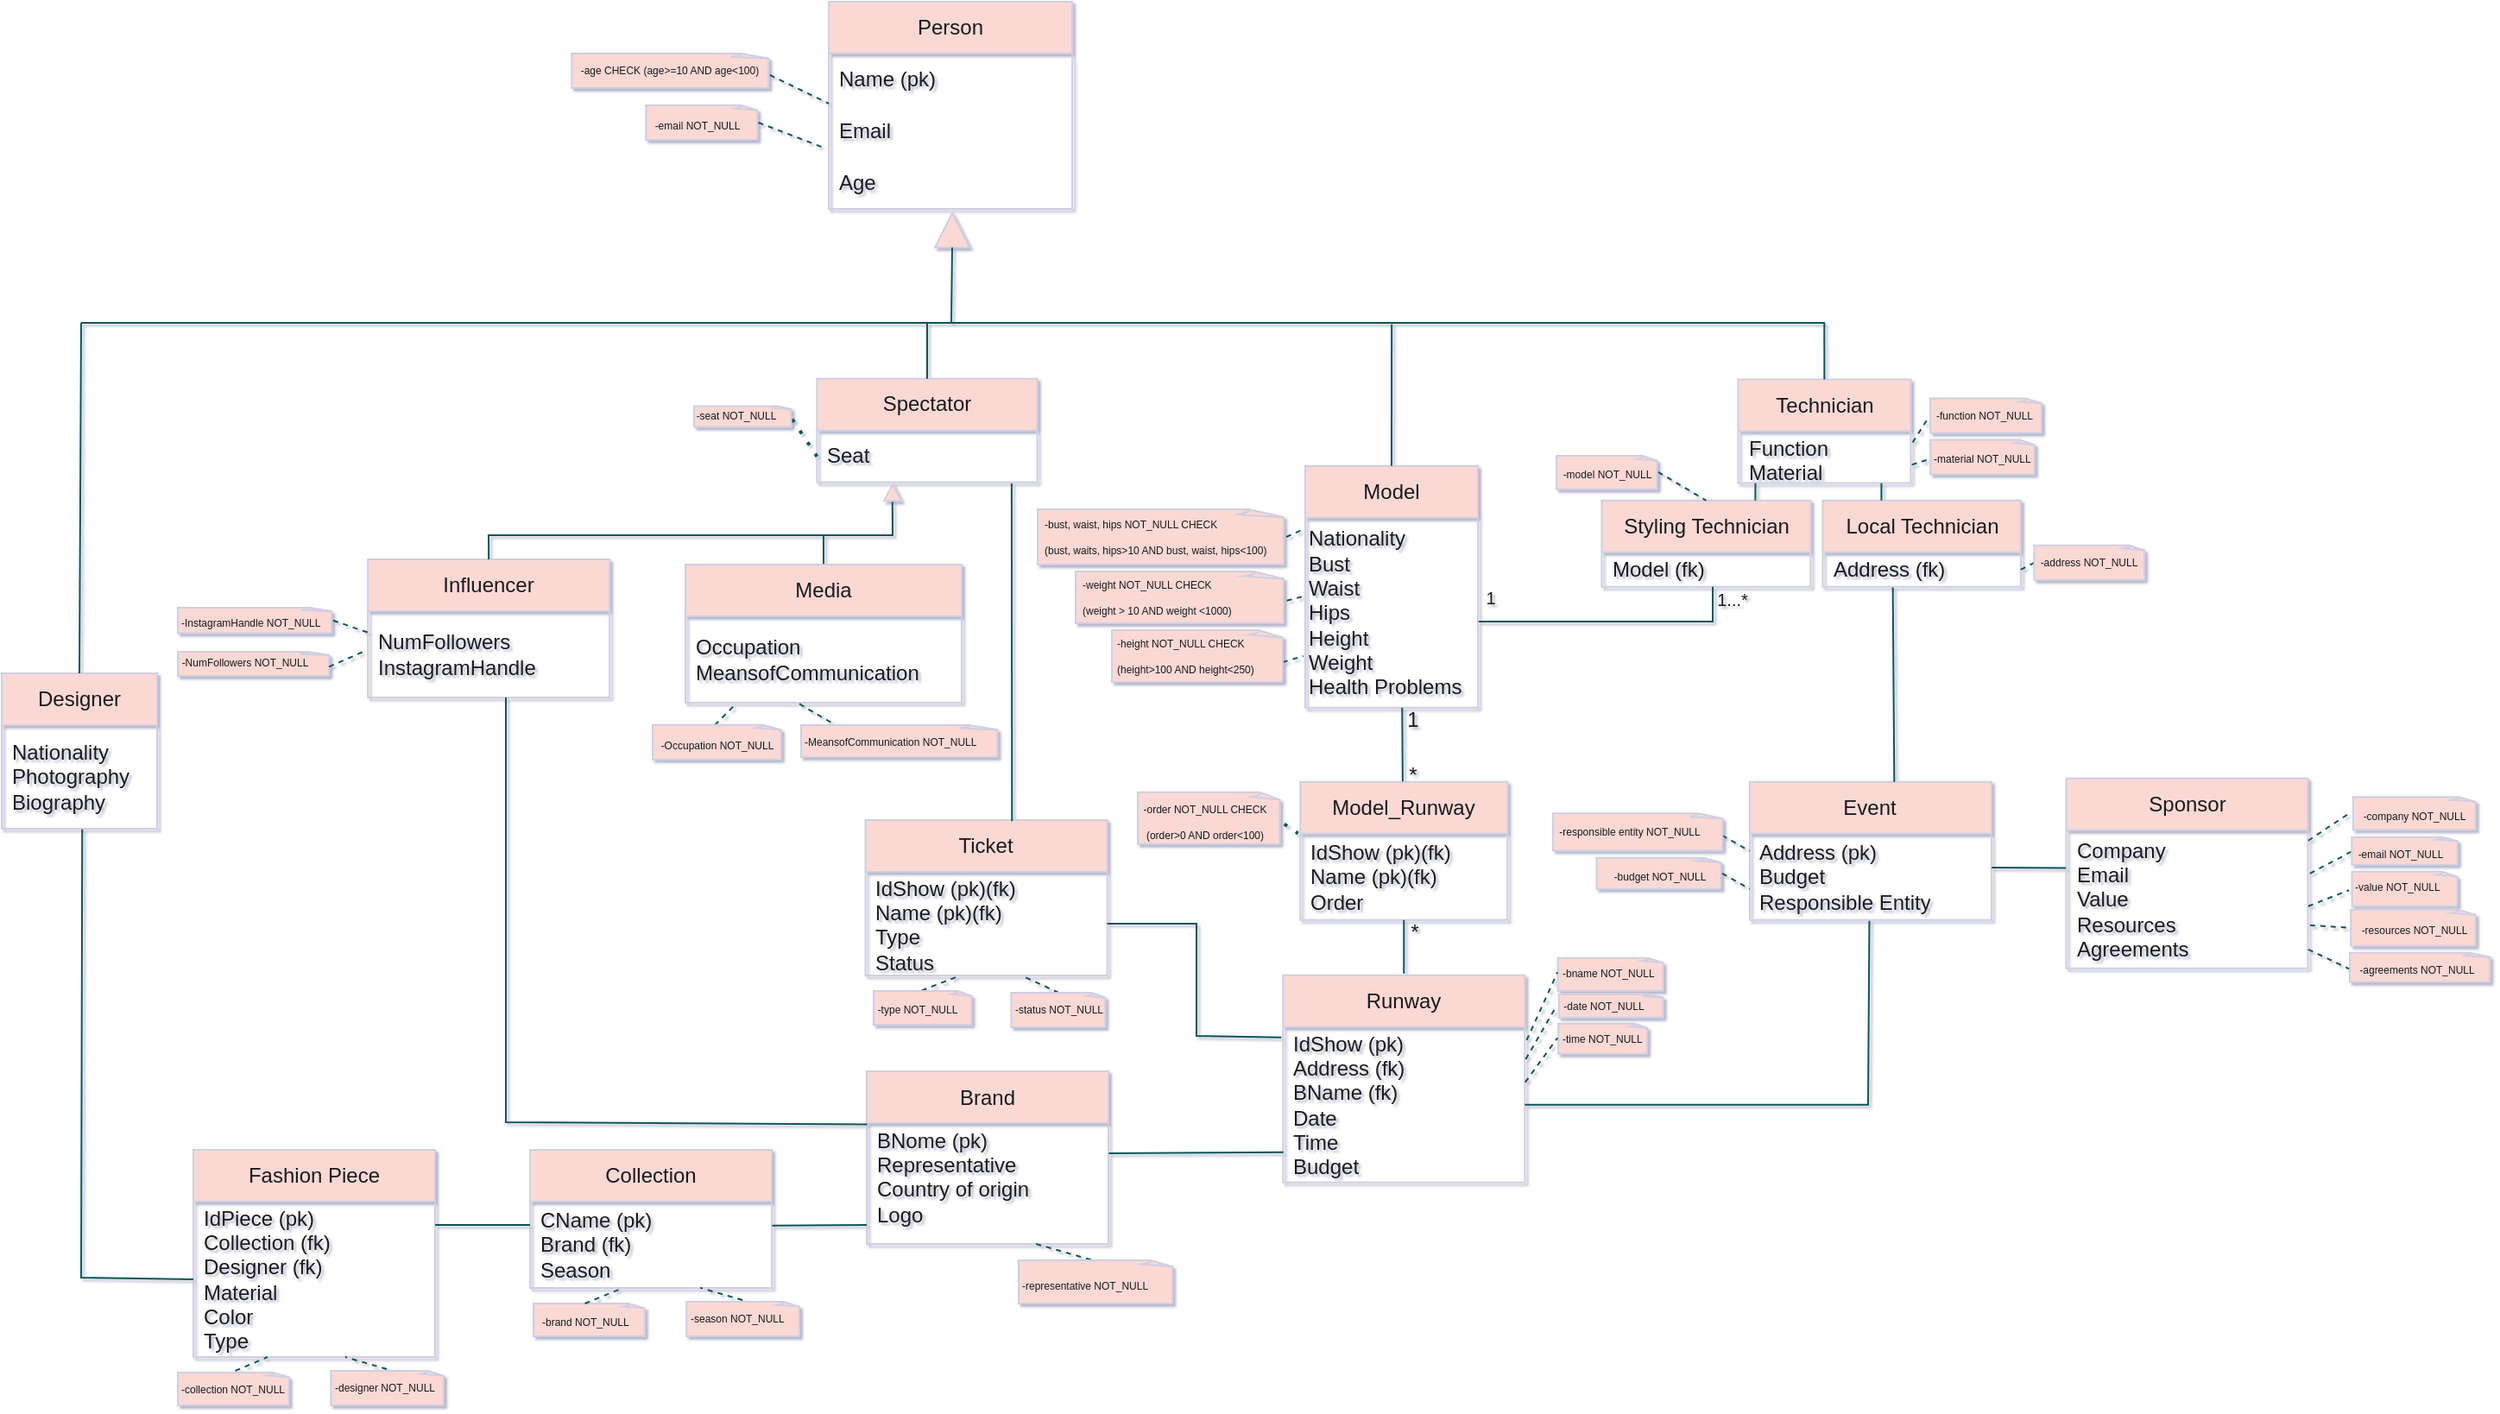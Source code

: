 <mxfile version="24.7.17">
  <diagram name="Página-1" id="zKVaLpRVaVJMzpsZjOmP">
    <mxGraphModel dx="1990" dy="1195" grid="1" gridSize="10" guides="1" tooltips="1" connect="1" arrows="1" fold="1" page="1" pageScale="1" pageWidth="827" pageHeight="1169" background="#ffffff" math="0" shadow="1">
      <root>
        <mxCell id="0" />
        <mxCell id="1" parent="0" />
        <mxCell id="iBeRQEw0bHEhuUZA9688-381" value="" style="endArrow=none;dashed=1;html=1;rounded=0;fontColor=default;entryX=-0.011;entryY=0.728;entryDx=0;entryDy=0;entryPerimeter=0;exitX=0.989;exitY=0.618;exitDx=0;exitDy=0;exitPerimeter=0;labelBackgroundColor=none;strokeColor=#09555B;" edge="1" parent="1" source="iBeRQEw0bHEhuUZA9688-372" target="iBeRQEw0bHEhuUZA9688-345">
          <mxGeometry width="50" height="50" relative="1" as="geometry">
            <mxPoint x="861.06" y="457.22" as="sourcePoint" />
            <mxPoint x="885.92" y="468" as="targetPoint" />
          </mxGeometry>
        </mxCell>
        <mxCell id="iBeRQEw0bHEhuUZA9688-268" value="" style="group;labelBackgroundColor=none;fontColor=#1A1A1A;rounded=0;" vertex="1" connectable="0" parent="1">
          <mxGeometry x="988.71" y="248" width="118.14" height="125.78" as="geometry" />
        </mxCell>
        <mxCell id="iBeRQEw0bHEhuUZA9688-258" value="Technician" style="swimlane;fontStyle=0;childLayout=stackLayout;horizontal=1;startSize=30;horizontalStack=0;resizeParent=1;resizeParentMax=0;resizeLast=0;collapsible=1;marginBottom=0;whiteSpace=wrap;html=1;labelBackgroundColor=none;rounded=0;fillColor=#FAD9D5;strokeColor=#D0CEE2;fontColor=#1A1A1A;" vertex="1" parent="iBeRQEw0bHEhuUZA9688-268">
          <mxGeometry x="137" y="96.78" width="100" height="60" as="geometry" />
        </mxCell>
        <mxCell id="iBeRQEw0bHEhuUZA9688-259" value="&lt;div&gt;Function&lt;/div&gt;&lt;div&gt;Material&lt;/div&gt;" style="text;align=left;verticalAlign=middle;spacingLeft=4;spacingRight=4;overflow=hidden;points=[[0,0.5],[1,0.5]];portConstraint=eastwest;rotatable=0;whiteSpace=wrap;html=1;labelBackgroundColor=none;rounded=0;fontColor=#1A1A1A;" vertex="1" parent="iBeRQEw0bHEhuUZA9688-258">
          <mxGeometry y="30" width="100" height="30" as="geometry" />
        </mxCell>
        <mxCell id="iBeRQEw0bHEhuUZA9688-267" value="" style="endArrow=none;html=1;rounded=0;fontColor=default;exitX=0.5;exitY=0;exitDx=0;exitDy=0;labelBackgroundColor=none;strokeColor=#09555B;" edge="1" parent="iBeRQEw0bHEhuUZA9688-268" source="iBeRQEw0bHEhuUZA9688-258">
          <mxGeometry width="50" height="50" relative="1" as="geometry">
            <mxPoint x="187.05" y="73.36" as="sourcePoint" />
            <mxPoint x="186.94" y="64" as="targetPoint" />
          </mxGeometry>
        </mxCell>
        <mxCell id="iBeRQEw0bHEhuUZA9688-277" value="" style="whiteSpace=wrap;html=1;shape=mxgraph.basic.document;labelBackgroundColor=none;rounded=0;fillColor=#FAD9D5;strokeColor=#D0CEE2;fontColor=#1A1A1A;" vertex="1" parent="iBeRQEw0bHEhuUZA9688-268">
          <mxGeometry x="248.28" y="107.78" width="65.15" height="20" as="geometry" />
        </mxCell>
        <mxCell id="iBeRQEw0bHEhuUZA9688-279" value="&lt;div style=&quot;text-align: left;&quot;&gt;&lt;font style=&quot;font-size: 6px;&quot;&gt;-function NOT_NULL&lt;/font&gt;&lt;/div&gt;&lt;div&gt;&lt;br&gt;&lt;/div&gt;" style="text;html=1;align=center;verticalAlign=middle;whiteSpace=wrap;rounded=0;labelBackgroundColor=none;fontColor=#1A1A1A;" vertex="1" parent="iBeRQEw0bHEhuUZA9688-268">
          <mxGeometry x="244.29" y="117.28" width="70.85" height="12" as="geometry" />
        </mxCell>
        <mxCell id="iBeRQEw0bHEhuUZA9688-629" value="" style="group;labelBackgroundColor=none;fontColor=#1A1A1A;rounded=0;" vertex="1" connectable="0" parent="iBeRQEw0bHEhuUZA9688-268">
          <mxGeometry x="248.28" y="131.78" width="61.0" height="20" as="geometry" />
        </mxCell>
        <mxCell id="iBeRQEw0bHEhuUZA9688-269" value="" style="whiteSpace=wrap;html=1;shape=mxgraph.basic.document;labelBackgroundColor=none;rounded=0;fillColor=#FAD9D5;strokeColor=#D0CEE2;fontColor=#1A1A1A;" vertex="1" parent="iBeRQEw0bHEhuUZA9688-629">
          <mxGeometry x="0.15" width="60.85" height="20" as="geometry" />
        </mxCell>
        <mxCell id="iBeRQEw0bHEhuUZA9688-273" value="&lt;div&gt;&lt;span style=&quot;background-color: initial;&quot;&gt;&lt;font style=&quot;font-size: 6px;&quot;&gt;-material NOT_NULL&lt;/font&gt;&lt;/span&gt;&lt;br&gt;&lt;/div&gt;" style="text;html=1;align=left;verticalAlign=middle;whiteSpace=wrap;rounded=0;labelBackgroundColor=none;fontColor=#1A1A1A;" vertex="1" parent="iBeRQEw0bHEhuUZA9688-629">
          <mxGeometry y="2" width="59.29" height="14" as="geometry" />
        </mxCell>
        <mxCell id="iBeRQEw0bHEhuUZA9688-630" value="" style="endArrow=none;dashed=1;html=1;rounded=0;fontColor=default;exitX=1.011;exitY=0.216;exitDx=0;exitDy=0;exitPerimeter=0;entryX=0.044;entryY=0.115;entryDx=0;entryDy=0;entryPerimeter=0;labelBackgroundColor=none;strokeColor=#09555B;" edge="1" parent="iBeRQEw0bHEhuUZA9688-268" source="iBeRQEw0bHEhuUZA9688-259" target="iBeRQEw0bHEhuUZA9688-279">
          <mxGeometry width="50" height="50" relative="1" as="geometry">
            <mxPoint x="237.29" y="167" as="sourcePoint" />
            <mxPoint x="287.29" y="117" as="targetPoint" />
          </mxGeometry>
        </mxCell>
        <mxCell id="iBeRQEw0bHEhuUZA9688-631" value="" style="endArrow=none;dashed=1;html=1;rounded=0;fontColor=default;exitX=1.006;exitY=0.647;exitDx=0;exitDy=0;exitPerimeter=0;entryX=0.002;entryY=0.641;entryDx=0;entryDy=0;entryPerimeter=0;labelBackgroundColor=none;strokeColor=#09555B;" edge="1" parent="iBeRQEw0bHEhuUZA9688-268" source="iBeRQEw0bHEhuUZA9688-259" target="iBeRQEw0bHEhuUZA9688-273">
          <mxGeometry width="50" height="50" relative="1" as="geometry">
            <mxPoint x="237.29" y="167" as="sourcePoint" />
            <mxPoint x="287.29" y="117" as="targetPoint" />
          </mxGeometry>
        </mxCell>
        <mxCell id="iBeRQEw0bHEhuUZA9688-296" value="Person" style="swimlane;fontStyle=0;childLayout=stackLayout;horizontal=1;startSize=30;horizontalStack=0;resizeParent=1;resizeParentMax=0;resizeLast=0;collapsible=1;marginBottom=0;whiteSpace=wrap;html=1;labelBackgroundColor=none;fillColor=#FAD9D5;strokeColor=#D0CEE2;fontColor=#1A1A1A;rounded=0;" vertex="1" parent="1">
          <mxGeometry x="599.06" y="126" width="141" height="120" as="geometry" />
        </mxCell>
        <mxCell id="iBeRQEw0bHEhuUZA9688-297" value="Name (pk)" style="text;strokeColor=none;fillColor=none;align=left;verticalAlign=middle;spacingLeft=4;spacingRight=4;overflow=hidden;points=[[0,0.5],[1,0.5]];portConstraint=eastwest;rotatable=0;whiteSpace=wrap;html=1;labelBackgroundColor=none;fontColor=#1A1A1A;rounded=0;" vertex="1" parent="iBeRQEw0bHEhuUZA9688-296">
          <mxGeometry y="30" width="141" height="30" as="geometry" />
        </mxCell>
        <mxCell id="iBeRQEw0bHEhuUZA9688-298" value="Email" style="text;strokeColor=none;fillColor=none;align=left;verticalAlign=middle;spacingLeft=4;spacingRight=4;overflow=hidden;points=[[0,0.5],[1,0.5]];portConstraint=eastwest;rotatable=0;whiteSpace=wrap;html=1;labelBackgroundColor=none;fontColor=#1A1A1A;rounded=0;" vertex="1" parent="iBeRQEw0bHEhuUZA9688-296">
          <mxGeometry y="60" width="141" height="30" as="geometry" />
        </mxCell>
        <mxCell id="iBeRQEw0bHEhuUZA9688-299" value="Age" style="text;strokeColor=none;fillColor=none;align=left;verticalAlign=middle;spacingLeft=4;spacingRight=4;overflow=hidden;points=[[0,0.5],[1,0.5]];portConstraint=eastwest;rotatable=0;whiteSpace=wrap;html=1;labelBackgroundColor=none;fontColor=#1A1A1A;rounded=0;" vertex="1" parent="iBeRQEw0bHEhuUZA9688-296">
          <mxGeometry y="90" width="141" height="30" as="geometry" />
        </mxCell>
        <mxCell id="iBeRQEw0bHEhuUZA9688-270" value="Local Technician" style="swimlane;fontStyle=0;childLayout=stackLayout;horizontal=1;startSize=30;horizontalStack=0;resizeParent=1;resizeParentMax=0;resizeLast=0;collapsible=1;marginBottom=0;whiteSpace=wrap;html=1;labelBackgroundColor=none;rounded=0;fillColor=#FAD9D5;strokeColor=#D0CEE2;fontColor=#1A1A1A;" vertex="1" parent="1">
          <mxGeometry x="1174.71" y="414.89" width="114.73" height="50" as="geometry" />
        </mxCell>
        <mxCell id="iBeRQEw0bHEhuUZA9688-271" value="Address (fk)" style="text;strokeColor=none;fillColor=none;align=left;verticalAlign=middle;spacingLeft=4;spacingRight=4;overflow=hidden;points=[[0,0.5],[1,0.5]];portConstraint=eastwest;rotatable=0;whiteSpace=wrap;html=1;labelBackgroundColor=none;rounded=0;fontColor=#1A1A1A;" vertex="1" parent="iBeRQEw0bHEhuUZA9688-270">
          <mxGeometry y="30" width="114.73" height="20" as="geometry" />
        </mxCell>
        <mxCell id="iBeRQEw0bHEhuUZA9688-311" value="" style="endArrow=none;html=1;rounded=0;fontColor=default;labelBackgroundColor=none;strokeColor=#09555B;" edge="1" parent="1">
          <mxGeometry width="50" height="50" relative="1" as="geometry">
            <mxPoint x="1208.71" y="414.89" as="sourcePoint" />
            <mxPoint x="1208.71" y="404.89" as="targetPoint" />
          </mxGeometry>
        </mxCell>
        <mxCell id="iBeRQEw0bHEhuUZA9688-312" value="Styling Technician" style="swimlane;fontStyle=0;childLayout=stackLayout;horizontal=1;startSize=30;horizontalStack=0;resizeParent=1;resizeParentMax=0;resizeLast=0;collapsible=1;marginBottom=0;whiteSpace=wrap;html=1;labelBackgroundColor=none;rounded=0;fillColor=#FAD9D5;strokeColor=#D0CEE2;fontColor=#1A1A1A;" vertex="1" parent="1">
          <mxGeometry x="1046.72" y="414.89" width="121" height="50" as="geometry" />
        </mxCell>
        <mxCell id="iBeRQEw0bHEhuUZA9688-313" value="Model (fk)" style="text;strokeColor=none;fillColor=none;align=left;verticalAlign=middle;spacingLeft=4;spacingRight=4;overflow=hidden;points=[[0,0.5],[1,0.5]];portConstraint=eastwest;rotatable=0;whiteSpace=wrap;html=1;labelBackgroundColor=none;rounded=0;fontColor=#1A1A1A;" vertex="1" parent="iBeRQEw0bHEhuUZA9688-312">
          <mxGeometry y="30" width="121" height="20" as="geometry" />
        </mxCell>
        <mxCell id="iBeRQEw0bHEhuUZA9688-363" value="" style="endArrow=none;html=1;rounded=0;fontColor=default;labelBackgroundColor=none;strokeColor=#09555B;" edge="1" parent="iBeRQEw0bHEhuUZA9688-312">
          <mxGeometry width="50" height="50" relative="1" as="geometry">
            <mxPoint x="-71.72" y="70.11" as="sourcePoint" />
            <mxPoint x="64.28" y="50" as="targetPoint" />
            <Array as="points">
              <mxPoint x="64.28" y="70.11" />
            </Array>
          </mxGeometry>
        </mxCell>
        <mxCell id="iBeRQEw0bHEhuUZA9688-320" value="" style="endArrow=none;dashed=1;html=1;rounded=0;entryX=0.5;entryY=0;entryDx=0;entryDy=0;labelBackgroundColor=none;fontColor=default;exitX=1;exitY=0.5;exitDx=0;exitDy=0;strokeColor=#09555B;" edge="1" parent="1" target="iBeRQEw0bHEhuUZA9688-312" source="iBeRQEw0bHEhuUZA9688-323">
          <mxGeometry width="50" height="50" relative="1" as="geometry">
            <mxPoint x="1021.27" y="457.63" as="sourcePoint" />
            <mxPoint x="1046.723" y="454.95" as="targetPoint" />
          </mxGeometry>
        </mxCell>
        <mxCell id="iBeRQEw0bHEhuUZA9688-326" value="" style="endArrow=none;html=1;rounded=0;fontColor=default;labelBackgroundColor=none;strokeColor=#09555B;" edge="1" parent="1">
          <mxGeometry width="50" height="50" relative="1" as="geometry">
            <mxPoint x="1135.71" y="414.89" as="sourcePoint" />
            <mxPoint x="1135.71" y="404.89" as="targetPoint" />
          </mxGeometry>
        </mxCell>
        <mxCell id="iBeRQEw0bHEhuUZA9688-327" value="" style="group;labelBackgroundColor=none;fontColor=#1A1A1A;rounded=0;" vertex="1" connectable="0" parent="1">
          <mxGeometry x="1019.71" y="388.39" width="59.71" height="20" as="geometry" />
        </mxCell>
        <mxCell id="iBeRQEw0bHEhuUZA9688-316" value="" style="whiteSpace=wrap;html=1;shape=mxgraph.basic.document;labelBackgroundColor=none;rounded=0;fillColor=#FAD9D5;strokeColor=#D0CEE2;fontColor=#1A1A1A;" vertex="1" parent="iBeRQEw0bHEhuUZA9688-327">
          <mxGeometry x="0.788" y="0.667" width="58.922" height="19.333" as="geometry" />
        </mxCell>
        <mxCell id="iBeRQEw0bHEhuUZA9688-323" value="&lt;span style=&quot;text-align: left;&quot;&gt;&lt;font style=&quot;font-size: 6px;&quot;&gt;-model NOT_NULL&lt;/font&gt;&lt;/span&gt;" style="text;html=1;align=center;verticalAlign=middle;whiteSpace=wrap;rounded=0;labelBackgroundColor=none;fontColor=#1A1A1A;" vertex="1" parent="iBeRQEw0bHEhuUZA9688-327">
          <mxGeometry width="59.71" height="20" as="geometry" />
        </mxCell>
        <mxCell id="iBeRQEw0bHEhuUZA9688-338" value="" style="whiteSpace=wrap;html=1;shape=mxgraph.basic.document;labelBackgroundColor=none;rounded=0;fillColor=#FAD9D5;strokeColor=#D0CEE2;fontColor=#1A1A1A;" vertex="1" parent="1">
          <mxGeometry x="493.14" y="186" width="65.15" height="20" as="geometry" />
        </mxCell>
        <mxCell id="iBeRQEw0bHEhuUZA9688-339" value="&lt;div style=&quot;text-align: left;&quot;&gt;&lt;font style=&quot;font-size: 6px;&quot;&gt;-email NOT_NULL&lt;/font&gt;&lt;/div&gt;" style="text;html=1;align=center;verticalAlign=middle;whiteSpace=wrap;rounded=0;labelBackgroundColor=none;fontColor=#1A1A1A;" vertex="1" parent="1">
          <mxGeometry x="493.14" y="190" width="60.29" height="12" as="geometry" />
        </mxCell>
        <mxCell id="iBeRQEw0bHEhuUZA9688-341" value="" style="endArrow=none;dashed=1;html=1;rounded=0;labelBackgroundColor=none;fontColor=default;exitX=0.997;exitY=0.819;exitDx=0;exitDy=0;exitPerimeter=0;entryX=0;entryY=0.5;entryDx=0;entryDy=0;strokeColor=#09555B;" edge="1" parent="1" source="iBeRQEw0bHEhuUZA9688-337">
          <mxGeometry width="50" height="50" relative="1" as="geometry">
            <mxPoint x="569.2" y="170.48" as="sourcePoint" />
            <mxPoint x="599.06" y="185" as="targetPoint" />
          </mxGeometry>
        </mxCell>
        <mxCell id="iBeRQEw0bHEhuUZA9688-343" value="" style="group;labelBackgroundColor=none;fontColor=#1A1A1A;rounded=0;" vertex="1" connectable="0" parent="1">
          <mxGeometry x="450" y="156" width="115.29" height="20" as="geometry" />
        </mxCell>
        <mxCell id="iBeRQEw0bHEhuUZA9688-336" value="" style="whiteSpace=wrap;html=1;shape=mxgraph.basic.document;labelBackgroundColor=none;rounded=0;fillColor=#FAD9D5;strokeColor=#D0CEE2;fontColor=#1A1A1A;" vertex="1" parent="iBeRQEw0bHEhuUZA9688-343">
          <mxGeometry x="0.15" width="115.14" height="20" as="geometry" />
        </mxCell>
        <mxCell id="iBeRQEw0bHEhuUZA9688-337" value="&lt;span style=&quot;background-color: initial;&quot;&gt;&amp;nbsp;&lt;/span&gt;&lt;font style=&quot;background-color: initial; font-size: 6px;&quot;&gt;-age CHECK (age&amp;gt;=10 AND age&amp;lt;100)&lt;/font&gt;&lt;span style=&quot;background-color: initial;&quot;&gt;&amp;nbsp;&lt;/span&gt;" style="text;html=1;align=left;verticalAlign=middle;whiteSpace=wrap;rounded=0;labelBackgroundColor=none;fontColor=#1A1A1A;" vertex="1" parent="iBeRQEw0bHEhuUZA9688-343">
          <mxGeometry y="1" width="115.29" height="14" as="geometry" />
        </mxCell>
        <mxCell id="iBeRQEw0bHEhuUZA9688-344" value="Model" style="swimlane;fontStyle=0;childLayout=stackLayout;horizontal=1;startSize=30;horizontalStack=0;resizeParent=1;resizeParentMax=0;resizeLast=0;collapsible=1;marginBottom=0;whiteSpace=wrap;html=1;labelBackgroundColor=none;rounded=0;fillColor=#FAD9D5;strokeColor=#D0CEE2;fontColor=#1A1A1A;" vertex="1" parent="1">
          <mxGeometry x="875" y="394.89" width="100" height="140" as="geometry" />
        </mxCell>
        <mxCell id="iBeRQEw0bHEhuUZA9688-345" value="&lt;div style=&quot;&quot;&gt;&lt;div&gt;&lt;span style=&quot;background-color: initial;&quot;&gt;Nationality&lt;/span&gt;&lt;br&gt;&lt;/div&gt;&lt;div&gt;Bust&lt;/div&gt;&lt;div&gt;Waist&lt;/div&gt;&lt;div&gt;Hips&lt;/div&gt;&lt;div&gt;Height&lt;/div&gt;&lt;div&gt;Weight&lt;/div&gt;&lt;div&gt;Health Problems&lt;/div&gt;&lt;/div&gt;" style="text;html=1;align=left;verticalAlign=middle;resizable=0;points=[];autosize=1;strokeColor=none;fillColor=none;labelBackgroundColor=none;rounded=0;fontColor=#1A1A1A;" vertex="1" parent="iBeRQEw0bHEhuUZA9688-344">
          <mxGeometry y="30" width="100" height="110" as="geometry" />
        </mxCell>
        <mxCell id="iBeRQEw0bHEhuUZA9688-348" value="Designer" style="swimlane;fontStyle=0;childLayout=stackLayout;horizontal=1;startSize=30;horizontalStack=0;resizeParent=1;resizeParentMax=0;resizeLast=0;collapsible=1;marginBottom=0;whiteSpace=wrap;html=1;labelBackgroundColor=none;rounded=0;fillColor=#FAD9D5;strokeColor=#D0CEE2;fontColor=#1A1A1A;" vertex="1" parent="1">
          <mxGeometry x="120" y="515" width="90" height="90" as="geometry" />
        </mxCell>
        <mxCell id="iBeRQEw0bHEhuUZA9688-349" value="&lt;div&gt;&lt;span style=&quot;background-color: initial;&quot;&gt;Nationality&lt;/span&gt;&lt;br&gt;&lt;/div&gt;&lt;div&gt;Photography&lt;/div&gt;&lt;div&gt;Biography&amp;nbsp;&lt;/div&gt;" style="text;strokeColor=none;fillColor=none;align=left;verticalAlign=middle;spacingLeft=4;spacingRight=4;overflow=hidden;points=[[0,0.5],[1,0.5]];portConstraint=eastwest;rotatable=0;whiteSpace=wrap;html=1;labelBackgroundColor=none;rounded=0;fontColor=#1A1A1A;" vertex="1" parent="iBeRQEw0bHEhuUZA9688-348">
          <mxGeometry y="30" width="90" height="60" as="geometry" />
        </mxCell>
        <mxCell id="iBeRQEw0bHEhuUZA9688-280" value="" style="endArrow=none;dashed=1;html=1;rounded=0;labelBackgroundColor=none;fontColor=default;entryX=0;entryY=0.5;entryDx=0;entryDy=0;exitX=1;exitY=0.5;exitDx=0;exitDy=0;strokeColor=#09555B;" edge="1" parent="1" source="iBeRQEw0bHEhuUZA9688-271">
          <mxGeometry width="50" height="50" relative="1" as="geometry">
            <mxPoint x="1281.21" y="454.89" as="sourcePoint" />
            <mxPoint x="1301.19" y="448.89" as="targetPoint" />
          </mxGeometry>
        </mxCell>
        <mxCell id="iBeRQEw0bHEhuUZA9688-358" value="" style="group;labelBackgroundColor=none;fontColor=#1A1A1A;rounded=0;" vertex="1" connectable="0" parent="1">
          <mxGeometry x="1297.19" y="438.89" width="64.52" height="22" as="geometry" />
        </mxCell>
        <mxCell id="iBeRQEw0bHEhuUZA9688-274" value="" style="whiteSpace=wrap;html=1;shape=mxgraph.basic.document;labelBackgroundColor=none;rounded=0;container=0;fillColor=#FAD9D5;strokeColor=#D0CEE2;fontColor=#1A1A1A;" vertex="1" parent="iBeRQEw0bHEhuUZA9688-358">
          <mxGeometry y="2" width="64.52" height="20" as="geometry" />
        </mxCell>
        <mxCell id="iBeRQEw0bHEhuUZA9688-275" value="&lt;div&gt;&lt;br&gt;&lt;/div&gt;" style="text;html=1;align=left;verticalAlign=middle;whiteSpace=wrap;rounded=0;labelBackgroundColor=none;container=0;fontColor=#1A1A1A;" vertex="1" parent="iBeRQEw0bHEhuUZA9688-358">
          <mxGeometry x="3.58" y="4" width="60.94" height="15" as="geometry" />
        </mxCell>
        <mxCell id="iBeRQEw0bHEhuUZA9688-276" value="&lt;span style=&quot;text-align: left;&quot;&gt;&lt;font style=&quot;font-size: 6px;&quot;&gt;-address NOT_NULL&lt;/font&gt;&lt;/span&gt;" style="text;html=1;align=center;verticalAlign=middle;whiteSpace=wrap;rounded=0;labelBackgroundColor=none;container=0;fontColor=#1A1A1A;" vertex="1" parent="iBeRQEw0bHEhuUZA9688-358">
          <mxGeometry width="63.52" height="20" as="geometry" />
        </mxCell>
        <mxCell id="iBeRQEw0bHEhuUZA9688-361" value="" style="endArrow=none;html=1;rounded=0;fontColor=default;exitX=0.5;exitY=0;exitDx=0;exitDy=0;labelBackgroundColor=none;strokeColor=#09555B;" edge="1" parent="1" source="iBeRQEw0bHEhuUZA9688-344">
          <mxGeometry width="50" height="50" relative="1" as="geometry">
            <mxPoint x="925" y="372" as="sourcePoint" />
            <mxPoint x="925.06" y="312.89" as="targetPoint" />
          </mxGeometry>
        </mxCell>
        <mxCell id="iBeRQEw0bHEhuUZA9688-364" value="&lt;font style=&quot;font-size: 10px;&quot;&gt;1&lt;/font&gt;" style="text;html=1;align=center;verticalAlign=middle;resizable=0;points=[];autosize=1;strokeColor=none;fillColor=none;labelBackgroundColor=none;fontColor=#1A1A1A;rounded=0;" vertex="1" parent="1">
          <mxGeometry x="967" y="455.89" width="30" height="30" as="geometry" />
        </mxCell>
        <mxCell id="iBeRQEw0bHEhuUZA9688-365" value="&lt;font style=&quot;font-size: 10px;&quot;&gt;1...*&lt;/font&gt;" style="text;html=1;align=center;verticalAlign=middle;resizable=0;points=[];autosize=1;strokeColor=none;fillColor=none;labelBackgroundColor=none;fontColor=#1A1A1A;rounded=0;" vertex="1" parent="1">
          <mxGeometry x="1102" y="456.89" width="40" height="30" as="geometry" />
        </mxCell>
        <mxCell id="iBeRQEw0bHEhuUZA9688-376" value="" style="group;labelBackgroundColor=none;fontColor=#1A1A1A;rounded=0;" vertex="1" connectable="0" parent="1">
          <mxGeometry x="720" y="420" width="144" height="32" as="geometry" />
        </mxCell>
        <mxCell id="iBeRQEw0bHEhuUZA9688-370" value="" style="whiteSpace=wrap;html=1;shape=mxgraph.basic.document;labelBackgroundColor=none;rounded=0;fillColor=#FAD9D5;strokeColor=#D0CEE2;fontColor=#1A1A1A;" vertex="1" parent="iBeRQEw0bHEhuUZA9688-376">
          <mxGeometry width="144" height="32" as="geometry" />
        </mxCell>
        <mxCell id="iBeRQEw0bHEhuUZA9688-371" value="&lt;div&gt;&lt;font style=&quot;font-size: 6px;&quot;&gt;-bust, waist, hips NOT_NULL CHECK&lt;/font&gt;&lt;/div&gt;&lt;div&gt;&lt;font style=&quot;font-size: 6px;&quot;&gt;(bust, waits, hips&amp;gt;10 AND bust, waist, hips&amp;lt;100)&lt;/font&gt;&lt;/div&gt;" style="text;html=1;align=left;verticalAlign=middle;whiteSpace=wrap;rounded=0;labelBackgroundColor=none;fontColor=#1A1A1A;" vertex="1" parent="iBeRQEw0bHEhuUZA9688-376">
          <mxGeometry x="2" y="2" width="132" height="23" as="geometry" />
        </mxCell>
        <mxCell id="iBeRQEw0bHEhuUZA9688-378" value="" style="group;labelBackgroundColor=none;fontColor=#1A1A1A;rounded=0;" vertex="1" connectable="0" parent="1">
          <mxGeometry x="742" y="456" width="124" height="30" as="geometry" />
        </mxCell>
        <mxCell id="iBeRQEw0bHEhuUZA9688-374" value="" style="whiteSpace=wrap;html=1;shape=mxgraph.basic.document;labelBackgroundColor=none;rounded=0;fillColor=#FAD9D5;strokeColor=#D0CEE2;fontColor=#1A1A1A;" vertex="1" parent="iBeRQEw0bHEhuUZA9688-378">
          <mxGeometry width="121.672" height="30" as="geometry" />
        </mxCell>
        <mxCell id="iBeRQEw0bHEhuUZA9688-375" value="&lt;div&gt;&lt;font style=&quot;font-size: 6px;&quot;&gt;&lt;span style=&quot;background-color: initial;&quot;&gt;-weight NOT_NULL CHECK&lt;/span&gt;&lt;/font&gt;&lt;span style=&quot;background-color: initial; font-size: 6px;&quot;&gt;&amp;nbsp;&lt;/span&gt;&lt;/div&gt;&lt;div&gt;&lt;span style=&quot;background-color: initial; font-size: 6px;&quot;&gt;(weight &amp;gt; 10 AND weight &amp;lt;1000)&lt;/span&gt;&lt;/div&gt;" style="text;html=1;align=left;verticalAlign=middle;whiteSpace=wrap;rounded=0;labelBackgroundColor=none;fontColor=#1A1A1A;" vertex="1" parent="iBeRQEw0bHEhuUZA9688-378">
          <mxGeometry x="2.08" y="6" width="107.92" height="14" as="geometry" />
        </mxCell>
        <mxCell id="iBeRQEw0bHEhuUZA9688-380" value="" style="endArrow=none;dashed=1;html=1;rounded=0;fontColor=default;entryX=-0.003;entryY=0.057;entryDx=0;entryDy=0;entryPerimeter=0;exitX=1;exitY=0.5;exitDx=0;exitDy=0;exitPerimeter=0;labelBackgroundColor=none;strokeColor=#09555B;" edge="1" parent="1" source="iBeRQEw0bHEhuUZA9688-370" target="iBeRQEw0bHEhuUZA9688-345">
          <mxGeometry width="50" height="50" relative="1" as="geometry">
            <mxPoint x="839.8" y="389.19" as="sourcePoint" />
            <mxPoint x="859.0" y="381.89" as="targetPoint" />
          </mxGeometry>
        </mxCell>
        <mxCell id="iBeRQEw0bHEhuUZA9688-382" value="" style="endArrow=none;dashed=1;html=1;rounded=0;fontColor=default;entryX=-0.024;entryY=0.415;entryDx=0;entryDy=0;entryPerimeter=0;exitX=1.005;exitY=0.561;exitDx=0;exitDy=0;exitPerimeter=0;labelBackgroundColor=none;strokeColor=#09555B;" edge="1" parent="1" source="iBeRQEw0bHEhuUZA9688-374">
          <mxGeometry width="50" height="50" relative="1" as="geometry">
            <mxPoint x="851.212" y="479.26" as="sourcePoint" />
            <mxPoint x="873.6" y="470.54" as="targetPoint" />
          </mxGeometry>
        </mxCell>
        <mxCell id="iBeRQEw0bHEhuUZA9688-383" value="Runway" style="swimlane;fontStyle=0;childLayout=stackLayout;horizontal=1;startSize=30;horizontalStack=0;resizeParent=1;resizeParentMax=0;resizeLast=0;collapsible=1;marginBottom=0;whiteSpace=wrap;html=1;labelBackgroundColor=none;rounded=0;fillColor=#FAD9D5;strokeColor=#D0CEE2;fontColor=#1A1A1A;" vertex="1" parent="1">
          <mxGeometry x="862.14" y="689.89" width="140" height="120" as="geometry" />
        </mxCell>
        <mxCell id="iBeRQEw0bHEhuUZA9688-384" value="&lt;div&gt;&lt;span style=&quot;background-color: initial;&quot;&gt;IdShow (pk&lt;/span&gt;&lt;span style=&quot;background-color: initial;&quot;&gt;)&lt;/span&gt;&lt;/div&gt;&lt;div&gt;&lt;span style=&quot;background-color: initial;&quot;&gt;Address (fk)&lt;/span&gt;&lt;/div&gt;&lt;div&gt;&lt;span style=&quot;background-color: initial;&quot;&gt;BName (fk)&lt;/span&gt;&lt;/div&gt;Date&amp;nbsp;&lt;div&gt;Time&lt;/div&gt;&lt;div&gt;Budget&lt;/div&gt;" style="text;strokeColor=none;fillColor=none;align=left;verticalAlign=middle;spacingLeft=4;spacingRight=4;overflow=hidden;points=[[0,0.5],[1,0.5]];portConstraint=eastwest;rotatable=0;whiteSpace=wrap;html=1;labelBackgroundColor=none;rounded=0;fontColor=#1A1A1A;" vertex="1" parent="iBeRQEw0bHEhuUZA9688-383">
          <mxGeometry y="30" width="140" height="90" as="geometry" />
        </mxCell>
        <mxCell id="iBeRQEw0bHEhuUZA9688-388" value="*" style="text;html=1;align=center;verticalAlign=middle;whiteSpace=wrap;rounded=0;labelBackgroundColor=none;fontColor=#1A1A1A;" vertex="1" parent="1">
          <mxGeometry x="928.64" y="558.89" width="17" height="30" as="geometry" />
        </mxCell>
        <mxCell id="iBeRQEw0bHEhuUZA9688-389" value="*" style="text;html=1;align=center;verticalAlign=middle;whiteSpace=wrap;rounded=0;labelBackgroundColor=none;fontColor=#1A1A1A;" vertex="1" parent="1">
          <mxGeometry x="933.64" y="664.89" width="9" as="geometry" />
        </mxCell>
        <mxCell id="iBeRQEw0bHEhuUZA9688-390" value="Model_Runway" style="swimlane;fontStyle=0;childLayout=stackLayout;horizontal=1;startSize=30;horizontalStack=0;resizeParent=1;resizeParentMax=0;resizeLast=0;collapsible=1;marginBottom=0;whiteSpace=wrap;html=1;labelBackgroundColor=none;rounded=0;fillColor=#FAD9D5;strokeColor=#D0CEE2;fontColor=#1A1A1A;" vertex="1" parent="1">
          <mxGeometry x="872.14" y="577.89" width="120" height="80" as="geometry" />
        </mxCell>
        <mxCell id="iBeRQEw0bHEhuUZA9688-391" value="IdShow (pk)(fk)&lt;div&gt;Name (pk)(fk)&lt;/div&gt;&lt;div&gt;Order&amp;nbsp;&lt;/div&gt;" style="text;strokeColor=none;fillColor=none;align=left;verticalAlign=middle;spacingLeft=4;spacingRight=4;overflow=hidden;points=[[0,0.5],[1,0.5]];portConstraint=eastwest;rotatable=0;whiteSpace=wrap;html=1;labelBackgroundColor=none;rounded=0;fontColor=#1A1A1A;" vertex="1" parent="iBeRQEw0bHEhuUZA9688-390">
          <mxGeometry y="30" width="120" height="50" as="geometry" />
        </mxCell>
        <mxCell id="iBeRQEw0bHEhuUZA9688-392" value="" style="endArrow=none;html=1;rounded=0;exitX=0.494;exitY=-0.003;exitDx=0;exitDy=0;entryX=0.532;entryY=1.003;entryDx=0;entryDy=0;entryPerimeter=0;exitPerimeter=0;labelBackgroundColor=none;fontColor=default;strokeColor=#09555B;" edge="1" parent="1" source="iBeRQEw0bHEhuUZA9688-390">
          <mxGeometry width="50" height="50" relative="1" as="geometry">
            <mxPoint x="882.14" y="576.89" as="sourcePoint" />
            <mxPoint x="931.14" y="534.89" as="targetPoint" />
          </mxGeometry>
        </mxCell>
        <mxCell id="iBeRQEw0bHEhuUZA9688-393" value="1" style="text;html=1;align=center;verticalAlign=middle;whiteSpace=wrap;rounded=0;labelBackgroundColor=none;fontColor=#1A1A1A;" vertex="1" parent="1">
          <mxGeometry x="928.64" y="526.89" width="17" height="30" as="geometry" />
        </mxCell>
        <mxCell id="iBeRQEw0bHEhuUZA9688-394" value="" style="endArrow=none;html=1;rounded=0;exitX=-0.21;exitY=0.809;exitDx=0;exitDy=0;exitPerimeter=0;labelBackgroundColor=none;fontColor=default;strokeColor=#09555B;" edge="1" parent="1">
          <mxGeometry width="50" height="50" relative="1" as="geometry">
            <mxPoint x="932.14" y="688.89" as="sourcePoint" />
            <mxPoint x="932.14" y="657.89" as="targetPoint" />
          </mxGeometry>
        </mxCell>
        <mxCell id="iBeRQEw0bHEhuUZA9688-396" value="" style="endArrow=none;dashed=1;html=1;dashPattern=1 3;strokeWidth=2;rounded=0;exitX=1.022;exitY=0.615;exitDx=0;exitDy=0;exitPerimeter=0;labelBackgroundColor=none;fontColor=default;entryX=-0.011;entryY=-0.003;entryDx=0;entryDy=0;entryPerimeter=0;strokeColor=#09555B;" edge="1" parent="1" source="iBeRQEw0bHEhuUZA9688-387" target="iBeRQEw0bHEhuUZA9688-391">
          <mxGeometry width="50" height="50" relative="1" as="geometry">
            <mxPoint x="822.14" y="671.89" as="sourcePoint" />
            <mxPoint x="872.14" y="621.89" as="targetPoint" />
          </mxGeometry>
        </mxCell>
        <mxCell id="iBeRQEw0bHEhuUZA9688-398" value="" style="group;labelBackgroundColor=none;fontColor=#1A1A1A;rounded=0;" vertex="1" connectable="0" parent="1">
          <mxGeometry x="777" y="583.89" width="84.06" height="30" as="geometry" />
        </mxCell>
        <mxCell id="iBeRQEw0bHEhuUZA9688-387" value="" style="whiteSpace=wrap;html=1;shape=mxgraph.basic.document;align=left;labelBackgroundColor=none;rounded=0;fillColor=#FAD9D5;strokeColor=#D0CEE2;fontColor=#1A1A1A;" vertex="1" parent="iBeRQEw0bHEhuUZA9688-398">
          <mxGeometry x="1" width="83.06" height="30" as="geometry" />
        </mxCell>
        <mxCell id="iBeRQEw0bHEhuUZA9688-397" value="&lt;font style=&quot;font-size: 6px;&quot;&gt;-order NOT_NULL CHECK&lt;/font&gt;&lt;div&gt;&lt;font style=&quot;font-size: 6px;&quot;&gt;(order&amp;gt;0 AND order&amp;lt;100)&lt;/font&gt;&lt;/div&gt;" style="text;html=1;align=center;verticalAlign=middle;whiteSpace=wrap;rounded=0;labelBackgroundColor=none;fontColor=#1A1A1A;" vertex="1" parent="iBeRQEw0bHEhuUZA9688-398">
          <mxGeometry width="80" height="30" as="geometry" />
        </mxCell>
        <mxCell id="iBeRQEw0bHEhuUZA9688-401" value="" style="whiteSpace=wrap;html=1;shape=mxgraph.basic.document;labelBackgroundColor=none;rounded=0;fillColor=#FAD9D5;strokeColor=#D0CEE2;fontColor=#1A1A1A;" vertex="1" parent="1">
          <mxGeometry x="1021.3" y="679.89" width="61.6" height="19" as="geometry" />
        </mxCell>
        <mxCell id="iBeRQEw0bHEhuUZA9688-406" value="&lt;span style=&quot;&quot;&gt;&lt;font style=&quot;font-size: 6px;&quot;&gt;-bname NOT_NULL&lt;/font&gt;&lt;/span&gt;" style="text;html=1;align=left;verticalAlign=middle;whiteSpace=wrap;rounded=0;labelBackgroundColor=none;fontColor=#1A1A1A;" vertex="1" parent="1">
          <mxGeometry x="1022.38" y="677.89" width="60.52" height="19" as="geometry" />
        </mxCell>
        <mxCell id="iBeRQEw0bHEhuUZA9688-410" value="" style="group;labelBackgroundColor=none;fontColor=#1A1A1A;rounded=0;" vertex="1" connectable="0" parent="1">
          <mxGeometry x="1019.9" y="698.89" width="63" height="15.47" as="geometry" />
        </mxCell>
        <mxCell id="iBeRQEw0bHEhuUZA9688-402" value="" style="whiteSpace=wrap;html=1;shape=mxgraph.basic.document;labelBackgroundColor=none;rounded=0;fillColor=#FAD9D5;strokeColor=#D0CEE2;fontColor=#1A1A1A;" vertex="1" parent="iBeRQEw0bHEhuUZA9688-410">
          <mxGeometry x="2" y="2" width="61" height="13.47" as="geometry" />
        </mxCell>
        <mxCell id="iBeRQEw0bHEhuUZA9688-404" value="&lt;div style=&quot;text-align: left;&quot;&gt;&lt;font style=&quot;font-size: 6px;&quot;&gt;-date NOT_NULL&lt;/font&gt;&lt;br&gt;&lt;/div&gt;" style="text;html=1;align=center;verticalAlign=middle;whiteSpace=wrap;rounded=0;labelBackgroundColor=none;fontColor=#1A1A1A;" vertex="1" parent="iBeRQEw0bHEhuUZA9688-410">
          <mxGeometry width="55.97" height="13.47" as="geometry" />
        </mxCell>
        <mxCell id="iBeRQEw0bHEhuUZA9688-411" value="" style="group;labelBackgroundColor=none;fontColor=#1A1A1A;rounded=0;" vertex="1" connectable="0" parent="1">
          <mxGeometry x="1021.57" y="715.89" width="52" height="19.5" as="geometry" />
        </mxCell>
        <mxCell id="iBeRQEw0bHEhuUZA9688-399" value="" style="whiteSpace=wrap;html=1;shape=mxgraph.basic.document;labelBackgroundColor=none;rounded=0;fillColor=#FAD9D5;strokeColor=#D0CEE2;fontColor=#1A1A1A;" vertex="1" parent="iBeRQEw0bHEhuUZA9688-411">
          <mxGeometry y="2" width="52" height="17.5" as="geometry" />
        </mxCell>
        <mxCell id="iBeRQEw0bHEhuUZA9688-400" value="&lt;div&gt;&lt;div&gt;&lt;font style=&quot;font-size: 6px;&quot;&gt;-time NOT_NULL&lt;/font&gt;&lt;/div&gt;&lt;/div&gt;" style="text;html=1;align=left;verticalAlign=middle;whiteSpace=wrap;rounded=0;labelBackgroundColor=none;fontColor=#1A1A1A;" vertex="1" parent="iBeRQEw0bHEhuUZA9688-411">
          <mxGeometry x="0.71" width="50.29" height="17.5" as="geometry" />
        </mxCell>
        <mxCell id="iBeRQEw0bHEhuUZA9688-416" value="Event" style="swimlane;fontStyle=0;childLayout=stackLayout;horizontal=1;startSize=30;horizontalStack=0;resizeParent=1;resizeParentMax=0;resizeLast=0;collapsible=1;marginBottom=0;whiteSpace=wrap;html=1;labelBackgroundColor=none;rounded=0;fillColor=#FAD9D5;strokeColor=#D0CEE2;fontColor=#1A1A1A;" vertex="1" parent="1">
          <mxGeometry x="1132.44" y="577.89" width="140" height="80" as="geometry" />
        </mxCell>
        <mxCell id="iBeRQEw0bHEhuUZA9688-425" value="" style="endArrow=none;dashed=1;html=1;rounded=0;fontColor=default;entryX=0;entryY=0.5;entryDx=0;entryDy=0;labelBackgroundColor=none;strokeColor=#09555B;" edge="1" parent="iBeRQEw0bHEhuUZA9688-416" target="iBeRQEw0bHEhuUZA9688-416">
          <mxGeometry width="50" height="50" relative="1" as="geometry">
            <mxPoint x="-15.94" y="31" as="sourcePoint" />
            <mxPoint x="34.06" y="-19" as="targetPoint" />
          </mxGeometry>
        </mxCell>
        <mxCell id="iBeRQEw0bHEhuUZA9688-417" value="&lt;div&gt;Address (pk)&lt;br&gt;&lt;/div&gt;&lt;div&gt;Budget&lt;/div&gt;&lt;div&gt;Responsible Entity&lt;/div&gt;" style="text;strokeColor=none;fillColor=none;align=left;verticalAlign=middle;spacingLeft=4;spacingRight=4;overflow=hidden;points=[[0,0.5],[1,0.5]];portConstraint=eastwest;rotatable=0;whiteSpace=wrap;html=1;labelBackgroundColor=none;rounded=0;fontColor=#1A1A1A;" vertex="1" parent="iBeRQEw0bHEhuUZA9688-416">
          <mxGeometry y="30" width="140" height="50" as="geometry" />
        </mxCell>
        <mxCell id="iBeRQEw0bHEhuUZA9688-420" value="" style="endArrow=none;html=1;rounded=0;fontColor=default;exitX=1;exitY=0.5;exitDx=0;exitDy=0;entryX=0.495;entryY=1.009;entryDx=0;entryDy=0;entryPerimeter=0;labelBackgroundColor=none;strokeColor=#09555B;" edge="1" parent="1" source="iBeRQEw0bHEhuUZA9688-384" target="iBeRQEw0bHEhuUZA9688-417">
          <mxGeometry width="50" height="50" relative="1" as="geometry">
            <mxPoint x="1162.71" y="707.89" as="sourcePoint" />
            <mxPoint x="1213" y="659.89" as="targetPoint" />
            <Array as="points">
              <mxPoint x="1201" y="764.89" />
            </Array>
          </mxGeometry>
        </mxCell>
        <mxCell id="iBeRQEw0bHEhuUZA9688-421" value="" style="endArrow=none;html=1;rounded=0;fontColor=default;exitX=0.598;exitY=0;exitDx=0;exitDy=0;exitPerimeter=0;labelBackgroundColor=none;strokeColor=#09555B;" edge="1" parent="1" source="iBeRQEw0bHEhuUZA9688-416">
          <mxGeometry width="50" height="50" relative="1" as="geometry">
            <mxPoint x="1217" y="575" as="sourcePoint" />
            <mxPoint x="1215.32" y="465.37" as="targetPoint" />
          </mxGeometry>
        </mxCell>
        <mxCell id="iBeRQEw0bHEhuUZA9688-422" value="&lt;span style=&quot;text-align: left;&quot;&gt;&lt;font style=&quot;font-size: 6px;&quot;&gt;-budget NOT_NULL&lt;/font&gt;&lt;/span&gt;" style="whiteSpace=wrap;html=1;shape=mxgraph.basic.document;labelBackgroundColor=none;rounded=0;fillColor=#FAD9D5;strokeColor=#D0CEE2;fontColor=#1A1A1A;" vertex="1" parent="1">
          <mxGeometry x="1043.71" y="621.89" width="72.79" height="18" as="geometry" />
        </mxCell>
        <mxCell id="iBeRQEw0bHEhuUZA9688-423" value="" style="whiteSpace=wrap;html=1;shape=mxgraph.basic.document;labelBackgroundColor=none;rounded=0;fillColor=#FAD9D5;strokeColor=#D0CEE2;fontColor=#1A1A1A;" vertex="1" parent="1">
          <mxGeometry x="1018.42" y="596.14" width="99.29" height="21.5" as="geometry" />
        </mxCell>
        <mxCell id="iBeRQEw0bHEhuUZA9688-424" value="&lt;div style=&quot;text-align: left;&quot;&gt;&lt;div&gt;&lt;font style=&quot;font-size: 6px;&quot;&gt;-responsible entity NOT_NULL&lt;/font&gt;&lt;/div&gt;&lt;/div&gt;" style="text;html=1;align=center;verticalAlign=middle;whiteSpace=wrap;rounded=0;labelBackgroundColor=none;fontColor=#1A1A1A;" vertex="1" parent="1">
          <mxGeometry x="1018.42" y="597.89" width="90" height="14.5" as="geometry" />
        </mxCell>
        <mxCell id="iBeRQEw0bHEhuUZA9688-426" value="" style="endArrow=none;dashed=1;html=1;rounded=0;fontColor=default;entryX=0;entryY=0.5;entryDx=0;entryDy=0;labelBackgroundColor=none;strokeColor=#09555B;" edge="1" parent="1">
          <mxGeometry width="50" height="50" relative="1" as="geometry">
            <mxPoint x="1116.5" y="630.89" as="sourcePoint" />
            <mxPoint x="1132.44" y="639.89" as="targetPoint" />
          </mxGeometry>
        </mxCell>
        <mxCell id="iBeRQEw0bHEhuUZA9688-428" value="Sponsor" style="swimlane;fontStyle=0;childLayout=stackLayout;horizontal=1;startSize=30;horizontalStack=0;resizeParent=1;resizeParentMax=0;resizeLast=0;collapsible=1;marginBottom=0;whiteSpace=wrap;html=1;labelBackgroundColor=none;rounded=0;fillColor=#FAD9D5;strokeColor=#D0CEE2;fontColor=#1A1A1A;" vertex="1" parent="1">
          <mxGeometry x="1315.71" y="575.89" width="140" height="110" as="geometry" />
        </mxCell>
        <mxCell id="iBeRQEw0bHEhuUZA9688-429" value="&lt;div&gt;Company&lt;/div&gt;&lt;div&gt;Email&lt;/div&gt;&lt;div&gt;Value&lt;/div&gt;&lt;div&gt;Resources&lt;/div&gt;&lt;div style=&quot;&quot;&gt;Agreements&lt;/div&gt;" style="text;strokeColor=none;fillColor=none;align=left;verticalAlign=middle;spacingLeft=4;spacingRight=4;overflow=hidden;points=[[0,0.5],[1,0.5]];portConstraint=eastwest;rotatable=0;whiteSpace=wrap;html=1;labelBackgroundColor=none;rounded=0;fontColor=#1A1A1A;" vertex="1" parent="iBeRQEw0bHEhuUZA9688-428">
          <mxGeometry y="30" width="140" height="80" as="geometry" />
        </mxCell>
        <mxCell id="iBeRQEw0bHEhuUZA9688-430" value="" style="endArrow=none;html=1;rounded=0;fontColor=default;exitX=1.001;exitY=0.393;exitDx=0;exitDy=0;exitPerimeter=0;entryX=-0.001;entryY=0.273;entryDx=0;entryDy=0;entryPerimeter=0;labelBackgroundColor=none;strokeColor=#09555B;" edge="1" parent="1" source="iBeRQEw0bHEhuUZA9688-417" target="iBeRQEw0bHEhuUZA9688-429">
          <mxGeometry width="50" height="50" relative="1" as="geometry">
            <mxPoint x="1301" y="629.89" as="sourcePoint" />
            <mxPoint x="1351" y="579.89" as="targetPoint" />
          </mxGeometry>
        </mxCell>
        <mxCell id="iBeRQEw0bHEhuUZA9688-431" value="" style="whiteSpace=wrap;html=1;shape=mxgraph.basic.document;labelBackgroundColor=none;rounded=0;fillColor=#FAD9D5;strokeColor=#D0CEE2;fontColor=#1A1A1A;" vertex="1" parent="1">
          <mxGeometry x="1480" y="676.89" width="82" height="17" as="geometry" />
        </mxCell>
        <mxCell id="iBeRQEw0bHEhuUZA9688-441" value="" style="endArrow=none;dashed=1;html=1;rounded=0;entryX=-0.024;entryY=0.513;entryDx=0;entryDy=0;entryPerimeter=0;exitX=0.999;exitY=0.03;exitDx=0;exitDy=0;exitPerimeter=0;labelBackgroundColor=none;fontColor=default;strokeColor=#09555B;" edge="1" parent="1" target="iBeRQEw0bHEhuUZA9688-444">
          <mxGeometry width="50" height="50" relative="1" as="geometry">
            <mxPoint x="1455.93" y="611.89" as="sourcePoint" />
            <mxPoint x="1505.87" y="557.89" as="targetPoint" />
          </mxGeometry>
        </mxCell>
        <mxCell id="iBeRQEw0bHEhuUZA9688-442" value="" style="endArrow=none;dashed=1;html=1;rounded=0;entryX=0.026;entryY=0.466;entryDx=0;entryDy=0;entryPerimeter=0;exitX=1.01;exitY=0.257;exitDx=0;exitDy=0;exitPerimeter=0;labelBackgroundColor=none;fontColor=default;strokeColor=#09555B;" edge="1" parent="1" target="iBeRQEw0bHEhuUZA9688-440">
          <mxGeometry width="50" height="50" relative="1" as="geometry">
            <mxPoint x="1456.93" y="630.89" as="sourcePoint" />
            <mxPoint x="1664.53" y="568.97" as="targetPoint" />
          </mxGeometry>
        </mxCell>
        <mxCell id="iBeRQEw0bHEhuUZA9688-443" value="" style="endArrow=none;dashed=1;html=1;rounded=0;entryX=0;entryY=0.5;entryDx=0;entryDy=0;entryPerimeter=0;exitX=1.005;exitY=0.636;exitDx=0;exitDy=0;exitPerimeter=0;labelBackgroundColor=none;fontColor=default;strokeColor=#09555B;" edge="1" parent="1" target="iBeRQEw0bHEhuUZA9688-445">
          <mxGeometry width="50" height="50" relative="1" as="geometry">
            <mxPoint x="1456.93" y="660.89" as="sourcePoint" />
            <mxPoint x="1506.08" y="637.89" as="targetPoint" />
          </mxGeometry>
        </mxCell>
        <mxCell id="iBeRQEw0bHEhuUZA9688-445" value="&lt;div&gt;&lt;span style=&quot;text-align: left; background-color: initial;&quot;&gt;&lt;font style=&quot;font-size: 6px;&quot;&gt;-resources NOT_NULL&lt;/font&gt;&lt;/span&gt;&lt;br&gt;&lt;/div&gt;" style="whiteSpace=wrap;html=1;shape=mxgraph.basic.document;labelBackgroundColor=none;rounded=0;fillColor=#FAD9D5;strokeColor=#D0CEE2;fontColor=#1A1A1A;" vertex="1" parent="1">
          <mxGeometry x="1480.6" y="651.89" width="72.94" height="21" as="geometry" />
        </mxCell>
        <mxCell id="iBeRQEw0bHEhuUZA9688-446" value="&lt;div style=&quot;text-align: left;&quot;&gt;&lt;font style=&quot;font-size: 6px;&quot;&gt;-agreements NOT_NULL&lt;/font&gt;&lt;br&gt;&lt;/div&gt;" style="text;html=1;align=center;verticalAlign=middle;whiteSpace=wrap;rounded=0;labelBackgroundColor=none;fontColor=#1A1A1A;" vertex="1" parent="1">
          <mxGeometry x="1480.17" y="677.89" width="77.83" height="13.5" as="geometry" />
        </mxCell>
        <mxCell id="iBeRQEw0bHEhuUZA9688-447" value="" style="endArrow=none;dashed=1;html=1;rounded=0;entryX=-0.029;entryY=0.536;entryDx=0;entryDy=0;entryPerimeter=0;exitX=1;exitY=0.5;exitDx=0;exitDy=0;labelBackgroundColor=none;fontColor=default;strokeColor=#09555B;" edge="1" parent="1" target="iBeRQEw0bHEhuUZA9688-435">
          <mxGeometry width="50" height="50" relative="1" as="geometry">
            <mxPoint x="1455.93" y="649.89" as="sourcePoint" />
            <mxPoint x="1505.93" y="615.89" as="targetPoint" />
          </mxGeometry>
        </mxCell>
        <mxCell id="iBeRQEw0bHEhuUZA9688-448" value="" style="endArrow=none;dashed=1;html=1;rounded=0;entryX=-0.005;entryY=0.545;entryDx=0;entryDy=0;entryPerimeter=0;exitX=1.003;exitY=0.81;exitDx=0;exitDy=0;exitPerimeter=0;labelBackgroundColor=none;fontColor=default;strokeColor=#09555B;" edge="1" parent="1" target="iBeRQEw0bHEhuUZA9688-431">
          <mxGeometry width="50" height="50" relative="1" as="geometry">
            <mxPoint x="1455.93" y="674.89" as="sourcePoint" />
            <mxPoint x="1505.93" y="649.89" as="targetPoint" />
          </mxGeometry>
        </mxCell>
        <mxCell id="iBeRQEw0bHEhuUZA9688-449" value="" style="group;labelBackgroundColor=none;fontColor=#1A1A1A;rounded=0;" vertex="1" connectable="0" parent="1">
          <mxGeometry x="1481" y="573.89" width="72.54" height="31.75" as="geometry" />
        </mxCell>
        <mxCell id="iBeRQEw0bHEhuUZA9688-437" value="" style="whiteSpace=wrap;html=1;shape=mxgraph.basic.document;labelBackgroundColor=none;rounded=0;fillColor=#FAD9D5;strokeColor=#D0CEE2;fontColor=#1A1A1A;" vertex="1" parent="iBeRQEw0bHEhuUZA9688-449">
          <mxGeometry x="0.92" y="12.75" width="71.62" height="19" as="geometry" />
        </mxCell>
        <mxCell id="iBeRQEw0bHEhuUZA9688-444" value="&lt;span style=&quot;text-align: left;&quot;&gt;&lt;font style=&quot;font-size: 6px;&quot;&gt;-company NOT_NULL&lt;/font&gt;&lt;/span&gt;" style="text;html=1;align=center;verticalAlign=middle;whiteSpace=wrap;rounded=0;labelBackgroundColor=none;fontColor=#1A1A1A;" vertex="1" parent="iBeRQEw0bHEhuUZA9688-449">
          <mxGeometry y="12.75" width="72.54" height="19" as="geometry" />
        </mxCell>
        <mxCell id="iBeRQEw0bHEhuUZA9688-450" value="" style="group;labelBackgroundColor=none;fontColor=#1A1A1A;rounded=0;" vertex="1" connectable="0" parent="1">
          <mxGeometry x="1481" y="609.89" width="62" height="16" as="geometry" />
        </mxCell>
        <mxCell id="iBeRQEw0bHEhuUZA9688-438" value="" style="whiteSpace=wrap;html=1;shape=mxgraph.basic.document;labelBackgroundColor=none;rounded=0;fillColor=#FAD9D5;strokeColor=#D0CEE2;fontColor=#1A1A1A;" vertex="1" parent="iBeRQEw0bHEhuUZA9688-450">
          <mxGeometry x="0.17" width="61.83" height="16" as="geometry" />
        </mxCell>
        <mxCell id="iBeRQEw0bHEhuUZA9688-440" value="&lt;div style=&quot;text-align: left;&quot;&gt;&lt;font style=&quot;font-size: 6px;&quot;&gt;-email NOT_NULL&lt;/font&gt;&lt;br&gt;&lt;/div&gt;" style="text;html=1;align=center;verticalAlign=middle;whiteSpace=wrap;rounded=0;labelBackgroundColor=none;fontColor=#1A1A1A;" vertex="1" parent="iBeRQEw0bHEhuUZA9688-450">
          <mxGeometry y="2" width="56.83" height="12" as="geometry" />
        </mxCell>
        <mxCell id="iBeRQEw0bHEhuUZA9688-451" value="" style="group;labelBackgroundColor=none;fontColor=#1A1A1A;rounded=0;" vertex="1" connectable="0" parent="1">
          <mxGeometry x="1481" y="629.89" width="61.83" height="20" as="geometry" />
        </mxCell>
        <mxCell id="iBeRQEw0bHEhuUZA9688-435" value="" style="whiteSpace=wrap;html=1;shape=mxgraph.basic.document;labelBackgroundColor=none;rounded=0;fillColor=#FAD9D5;strokeColor=#D0CEE2;fontColor=#1A1A1A;" vertex="1" parent="iBeRQEw0bHEhuUZA9688-451">
          <mxGeometry x="0.29" width="61.54" height="20" as="geometry" />
        </mxCell>
        <mxCell id="iBeRQEw0bHEhuUZA9688-436" value="&lt;div&gt;&lt;span style=&quot;background-color: initial;&quot;&gt;&lt;font style=&quot;font-size: 6px;&quot;&gt;-value NOT_NULL&lt;/font&gt;&lt;/span&gt;&lt;br&gt;&lt;/div&gt;" style="text;html=1;align=left;verticalAlign=middle;whiteSpace=wrap;rounded=0;labelBackgroundColor=none;fontColor=#1A1A1A;" vertex="1" parent="iBeRQEw0bHEhuUZA9688-451">
          <mxGeometry y="0.5" width="57.83" height="14" as="geometry" />
        </mxCell>
        <mxCell id="iBeRQEw0bHEhuUZA9688-212" value="Influencer" style="swimlane;fontStyle=0;childLayout=stackLayout;horizontal=1;startSize=30;horizontalStack=0;resizeParent=1;resizeParentMax=0;resizeLast=0;collapsible=1;marginBottom=0;whiteSpace=wrap;html=1;labelBackgroundColor=none;rounded=0;fillColor=#FAD9D5;strokeColor=#D0CEE2;fontColor=#1A1A1A;" vertex="1" parent="1">
          <mxGeometry x="332.08" y="449" width="140" height="80" as="geometry" />
        </mxCell>
        <mxCell id="iBeRQEw0bHEhuUZA9688-213" value="&lt;div&gt;NumFollowers&lt;/div&gt;&lt;div&gt;InstagramHandle&lt;/div&gt;" style="text;strokeColor=none;fillColor=none;align=left;verticalAlign=middle;spacingLeft=4;spacingRight=4;overflow=hidden;points=[[0,0.5],[1,0.5]];portConstraint=eastwest;rotatable=0;whiteSpace=wrap;html=1;labelBackgroundColor=none;rounded=0;fontColor=#1A1A1A;" vertex="1" parent="iBeRQEw0bHEhuUZA9688-212">
          <mxGeometry y="30" width="140" height="50" as="geometry" />
        </mxCell>
        <mxCell id="iBeRQEw0bHEhuUZA9688-216" value="Media" style="swimlane;fontStyle=0;childLayout=stackLayout;horizontal=1;startSize=30;horizontalStack=0;resizeParent=1;resizeParentMax=0;resizeLast=0;collapsible=1;marginBottom=0;whiteSpace=wrap;html=1;labelBackgroundColor=none;rounded=0;fillColor=#FAD9D5;strokeColor=#D0CEE2;fontColor=#1A1A1A;" vertex="1" parent="1">
          <mxGeometry x="516" y="452" width="160" height="80" as="geometry" />
        </mxCell>
        <mxCell id="iBeRQEw0bHEhuUZA9688-217" value="&lt;div&gt;Occupation&lt;/div&gt;&lt;div&gt;MeansofCommunication&lt;/div&gt;" style="text;strokeColor=none;fillColor=none;align=left;verticalAlign=middle;spacingLeft=4;spacingRight=4;overflow=hidden;points=[[0,0.5],[1,0.5]];portConstraint=eastwest;rotatable=0;whiteSpace=wrap;html=1;labelBackgroundColor=none;rounded=0;fontColor=#1A1A1A;" vertex="1" parent="iBeRQEw0bHEhuUZA9688-216">
          <mxGeometry y="30" width="160" height="50" as="geometry" />
        </mxCell>
        <mxCell id="iBeRQEw0bHEhuUZA9688-241" value="" style="endArrow=none;dashed=1;html=1;rounded=0;labelBackgroundColor=none;fontColor=default;entryX=0.382;entryY=1.035;entryDx=0;entryDy=0;entryPerimeter=0;strokeColor=#09555B;" edge="1" parent="1">
          <mxGeometry width="50" height="50" relative="1" as="geometry">
            <mxPoint x="533" y="545" as="sourcePoint" />
            <mxPoint x="544.12" y="533.75" as="targetPoint" />
          </mxGeometry>
        </mxCell>
        <mxCell id="iBeRQEw0bHEhuUZA9688-223" value="" style="triangle;whiteSpace=wrap;html=1;rotation=-90;labelBackgroundColor=none;rounded=0;fillColor=#FAD9D5;strokeColor=#D0CEE2;fontColor=#1A1A1A;" vertex="1" parent="1">
          <mxGeometry x="631.29" y="405.39" width="9.4" height="10" as="geometry" />
        </mxCell>
        <mxCell id="iBeRQEw0bHEhuUZA9688-254" value="" style="group;labelBackgroundColor=none;fontColor=#1A1A1A;rounded=0;" vertex="1" connectable="0" parent="1">
          <mxGeometry x="222" y="500" width="88.56" height="16.5" as="geometry" />
        </mxCell>
        <mxCell id="iBeRQEw0bHEhuUZA9688-243" value="" style="whiteSpace=wrap;html=1;shape=mxgraph.basic.document;labelBackgroundColor=none;rounded=0;fillColor=#FAD9D5;strokeColor=#D0CEE2;fontColor=#1A1A1A;" vertex="1" parent="iBeRQEw0bHEhuUZA9688-254">
          <mxGeometry y="2.457" width="88.56" height="14.043" as="geometry" />
        </mxCell>
        <mxCell id="iBeRQEw0bHEhuUZA9688-244" value="&lt;div style=&quot;text-align: left;&quot;&gt;&lt;font style=&quot;font-size: 6px;&quot;&gt;-NumFollowers NOT_NULL&lt;/font&gt;&lt;br&gt;&lt;/div&gt;" style="text;html=1;align=center;verticalAlign=middle;whiteSpace=wrap;rounded=0;labelBackgroundColor=none;fontColor=#1A1A1A;" vertex="1" parent="iBeRQEw0bHEhuUZA9688-254">
          <mxGeometry x="0.18" width="78.38" height="14.043" as="geometry" />
        </mxCell>
        <mxCell id="iBeRQEw0bHEhuUZA9688-256" value="" style="group;labelBackgroundColor=none;fontColor=#1A1A1A;rounded=0;" vertex="1" connectable="0" parent="1">
          <mxGeometry x="222" y="474.75" width="90" height="17" as="geometry" />
        </mxCell>
        <mxCell id="iBeRQEw0bHEhuUZA9688-209" value="&lt;div&gt;&lt;br&gt;&lt;/div&gt;" style="whiteSpace=wrap;html=1;shape=mxgraph.basic.document;labelBackgroundColor=none;rounded=0;fillColor=#FAD9D5;strokeColor=#D0CEE2;fontColor=#1A1A1A;" vertex="1" parent="iBeRQEw0bHEhuUZA9688-256">
          <mxGeometry y="2.217" width="90" height="14.783" as="geometry" />
        </mxCell>
        <mxCell id="iBeRQEw0bHEhuUZA9688-230" value="&lt;div&gt;&lt;font style=&quot;font-size: 6px;&quot;&gt;&lt;br&gt;&lt;/font&gt;&lt;/div&gt;&lt;div&gt;&lt;font style=&quot;font-size: 6px;&quot;&gt;-InstagramHandle NOT_NULL&lt;/font&gt;&lt;/div&gt;" style="text;html=1;align=left;verticalAlign=middle;whiteSpace=wrap;rounded=0;labelBackgroundColor=none;fontColor=#1A1A1A;" vertex="1" parent="iBeRQEw0bHEhuUZA9688-256">
          <mxGeometry y="-2" width="90" height="7.391" as="geometry" />
        </mxCell>
        <mxCell id="iBeRQEw0bHEhuUZA9688-242" value="" style="endArrow=none;dashed=1;html=1;rounded=0;labelBackgroundColor=none;fontColor=default;exitX=0.619;exitY=1.049;exitDx=0;exitDy=0;exitPerimeter=0;strokeColor=#09555B;" edge="1" parent="1">
          <mxGeometry width="50" height="50" relative="1" as="geometry">
            <mxPoint x="582.04" y="532.73" as="sourcePoint" />
            <mxPoint x="603" y="545" as="targetPoint" />
          </mxGeometry>
        </mxCell>
        <mxCell id="iBeRQEw0bHEhuUZA9688-482" value="" style="group;labelBackgroundColor=none;fontColor=#1A1A1A;rounded=0;" vertex="1" connectable="0" parent="1">
          <mxGeometry x="430" y="248.39" width="236.5" height="79" as="geometry" />
        </mxCell>
        <mxCell id="iBeRQEw0bHEhuUZA9688-483" value="" style="group;labelBackgroundColor=none;fontColor=#1A1A1A;rounded=0;" vertex="1" connectable="0" parent="iBeRQEw0bHEhuUZA9688-482">
          <mxGeometry x="123" y="96" width="230.0" height="60" as="geometry" />
        </mxCell>
        <mxCell id="iBeRQEw0bHEhuUZA9688-487" value="Spectator" style="swimlane;fontStyle=0;childLayout=stackLayout;horizontal=1;startSize=30;horizontalStack=0;resizeParent=1;resizeParentMax=0;resizeLast=0;collapsible=1;marginBottom=0;whiteSpace=wrap;html=1;labelBackgroundColor=none;fillColor=#FAD9D5;strokeColor=#D0CEE2;fontColor=#1A1A1A;rounded=0;" vertex="1" parent="iBeRQEw0bHEhuUZA9688-483">
          <mxGeometry x="39.178" width="127.622" height="60" as="geometry" />
        </mxCell>
        <mxCell id="iBeRQEw0bHEhuUZA9688-488" value="Seat" style="text;strokeColor=none;fillColor=none;align=left;verticalAlign=middle;spacingLeft=4;spacingRight=4;overflow=hidden;points=[[0,0.5],[1,0.5]];portConstraint=eastwest;rotatable=0;whiteSpace=wrap;html=1;labelBackgroundColor=none;fontColor=#1A1A1A;rounded=0;" vertex="1" parent="iBeRQEw0bHEhuUZA9688-487">
          <mxGeometry y="30" width="127.622" height="30" as="geometry" />
        </mxCell>
        <mxCell id="iBeRQEw0bHEhuUZA9688-489" value="" style="endArrow=none;html=1;rounded=0;fontColor=default;exitX=0.5;exitY=0;exitDx=0;exitDy=0;labelBackgroundColor=none;strokeColor=#09555B;" edge="1" parent="iBeRQEw0bHEhuUZA9688-487">
          <mxGeometry width="50" height="50" relative="1" as="geometry">
            <mxPoint x="63.811" as="sourcePoint" />
            <mxPoint x="63.822" y="-32.39" as="targetPoint" />
          </mxGeometry>
        </mxCell>
        <mxCell id="iBeRQEw0bHEhuUZA9688-490" value="" style="triangle;whiteSpace=wrap;html=1;direction=north;labelBackgroundColor=none;fillColor=#FAD9D5;strokeColor=#D0CEE2;fontColor=#1A1A1A;rounded=0;" vertex="1" parent="iBeRQEw0bHEhuUZA9688-482">
          <mxGeometry x="230.5" width="20" height="20" as="geometry" />
        </mxCell>
        <mxCell id="iBeRQEw0bHEhuUZA9688-620" value="" style="endArrow=none;html=1;rounded=0;fontColor=default;labelBackgroundColor=none;strokeColor=#09555B;" edge="1" parent="iBeRQEw0bHEhuUZA9688-482">
          <mxGeometry width="50" height="50" relative="1" as="geometry">
            <mxPoint x="-264" y="63.61" as="sourcePoint" />
            <mxPoint x="746" y="63.61" as="targetPoint" />
          </mxGeometry>
        </mxCell>
        <mxCell id="iBeRQEw0bHEhuUZA9688-239" value="" style="whiteSpace=wrap;html=1;shape=mxgraph.basic.document;labelBackgroundColor=none;rounded=0;fillColor=#FAD9D5;strokeColor=#D0CEE2;fontColor=#1A1A1A;" vertex="1" parent="1">
          <mxGeometry x="497.0" y="544.89" width="75.14" height="20" as="geometry" />
        </mxCell>
        <mxCell id="iBeRQEw0bHEhuUZA9688-240" value="&lt;div style=&quot;text-align: left;&quot;&gt;&lt;font style=&quot;font-size: 6px;&quot;&gt;-Occupation NOT_NULL&lt;/font&gt;&lt;br&gt;&lt;/div&gt;" style="text;html=1;align=center;verticalAlign=middle;whiteSpace=wrap;rounded=0;labelBackgroundColor=none;fontColor=#1A1A1A;" vertex="1" parent="1">
          <mxGeometry x="497.01" y="544.89" width="75.14" height="20" as="geometry" />
        </mxCell>
        <mxCell id="iBeRQEw0bHEhuUZA9688-493" value="" style="group;labelBackgroundColor=none;fontColor=#1A1A1A;rounded=0;" vertex="1" connectable="0" parent="1">
          <mxGeometry x="573" y="542" width="124.85" height="21.5" as="geometry" />
        </mxCell>
        <mxCell id="iBeRQEw0bHEhuUZA9688-491" value="" style="whiteSpace=wrap;html=1;shape=mxgraph.basic.document;labelBackgroundColor=none;rounded=0;fillColor=#FAD9D5;strokeColor=#D0CEE2;fontColor=#1A1A1A;" vertex="1" parent="iBeRQEw0bHEhuUZA9688-493">
          <mxGeometry x="10" y="3" width="114.85" height="18.5" as="geometry" />
        </mxCell>
        <mxCell id="iBeRQEw0bHEhuUZA9688-492" value="&lt;div&gt;&lt;font style=&quot;background-color: initial; font-size: 6px;&quot;&gt;-MeansofCommunication &lt;/font&gt;&lt;font style=&quot;background-color: initial; font-size: 6px;&quot;&gt;NOT_NULL&lt;/font&gt;&lt;br&gt;&lt;/div&gt;" style="text;html=1;align=left;verticalAlign=middle;whiteSpace=wrap;rounded=0;labelBackgroundColor=none;fontColor=#1A1A1A;" vertex="1" parent="iBeRQEw0bHEhuUZA9688-493">
          <mxGeometry x="10" y="6" width="110" height="9.5" as="geometry" />
        </mxCell>
        <mxCell id="iBeRQEw0bHEhuUZA9688-486" value="" style="endArrow=none;dashed=1;html=1;dashPattern=1 3;strokeWidth=2;rounded=0;fontColor=default;entryX=0;entryY=0.5;entryDx=0;entryDy=0;exitX=1.002;exitY=0.629;exitDx=0;exitDy=0;exitPerimeter=0;labelBackgroundColor=none;strokeColor=#09555B;" edge="1" parent="1" source="iBeRQEw0bHEhuUZA9688-484" target="iBeRQEw0bHEhuUZA9688-488">
          <mxGeometry width="50" height="50" relative="1" as="geometry">
            <mxPoint x="637.136" y="381.89" as="sourcePoint" />
            <mxPoint x="656.002" y="381.89" as="targetPoint" />
            <Array as="points" />
          </mxGeometry>
        </mxCell>
        <mxCell id="iBeRQEw0bHEhuUZA9688-497" value="" style="group;labelBackgroundColor=none;fontColor=#1A1A1A;rounded=0;" vertex="1" connectable="0" parent="1">
          <mxGeometry x="521.002" y="360" width="56.804" height="12.25" as="geometry" />
        </mxCell>
        <mxCell id="iBeRQEw0bHEhuUZA9688-484" value="" style="whiteSpace=wrap;html=1;shape=mxgraph.basic.document;labelBackgroundColor=none;rounded=0;container=0;fillColor=#FAD9D5;strokeColor=#D0CEE2;fontColor=#1A1A1A;" vertex="1" parent="iBeRQEw0bHEhuUZA9688-497">
          <mxGeometry x="0.0" y="0.25" width="56.803" height="12" as="geometry" />
        </mxCell>
        <mxCell id="iBeRQEw0bHEhuUZA9688-485" value="&lt;div style=&quot;text-align: left;&quot;&gt;&lt;font style=&quot;font-size: 6px;&quot;&gt;-seat NOT_NULL&lt;/font&gt;&lt;br&gt;&lt;/div&gt;" style="text;html=1;align=center;verticalAlign=middle;whiteSpace=wrap;rounded=0;labelBackgroundColor=none;container=0;fontColor=#1A1A1A;" vertex="1" parent="iBeRQEw0bHEhuUZA9688-497">
          <mxGeometry x="-1" width="51.144" height="7.5" as="geometry" />
        </mxCell>
        <mxCell id="iBeRQEw0bHEhuUZA9688-521" value="Ticket" style="swimlane;fontStyle=0;childLayout=stackLayout;horizontal=1;startSize=30;horizontalStack=0;resizeParent=1;resizeParentMax=0;resizeLast=0;collapsible=1;marginBottom=0;whiteSpace=wrap;html=1;labelBackgroundColor=none;rounded=0;fillColor=#FAD9D5;strokeColor=#D0CEE2;fontColor=#1A1A1A;" vertex="1" parent="1">
          <mxGeometry x="620.29" y="600" width="140" height="90" as="geometry" />
        </mxCell>
        <mxCell id="iBeRQEw0bHEhuUZA9688-522" value="&lt;div&gt;IdShow (pk)(fk)&lt;/div&gt;&lt;div&gt;Name (pk)(fk)&lt;/div&gt;&lt;div&gt;&lt;span style=&quot;background-color: initial;&quot;&gt;Type&lt;/span&gt;&lt;/div&gt;&lt;div&gt;&lt;span style=&quot;background-color: initial;&quot;&gt;Status&amp;nbsp;&lt;/span&gt;&lt;br&gt;&lt;/div&gt;" style="text;strokeColor=none;fillColor=none;align=left;verticalAlign=middle;spacingLeft=4;spacingRight=4;overflow=hidden;points=[[0,0.5],[1,0.5]];portConstraint=eastwest;rotatable=0;whiteSpace=wrap;html=1;labelBackgroundColor=none;rounded=0;fontColor=#1A1A1A;" vertex="1" parent="iBeRQEw0bHEhuUZA9688-521">
          <mxGeometry y="30" width="140" height="60" as="geometry" />
        </mxCell>
        <mxCell id="iBeRQEw0bHEhuUZA9688-529" value="" style="endArrow=none;dashed=1;html=1;rounded=0;entryX=0.241;entryY=1.027;entryDx=0;entryDy=0;entryPerimeter=0;labelBackgroundColor=none;fontColor=default;exitX=0.487;exitY=-0.015;exitDx=0;exitDy=0;exitPerimeter=0;strokeColor=#09555B;" edge="1" parent="1" source="iBeRQEw0bHEhuUZA9688-527">
          <mxGeometry width="50" height="50" relative="1" as="geometry">
            <mxPoint x="602.29" y="705" as="sourcePoint" />
            <mxPoint x="675.2" y="690.0" as="targetPoint" />
          </mxGeometry>
        </mxCell>
        <mxCell id="iBeRQEw0bHEhuUZA9688-530" value="" style="endArrow=none;dashed=1;html=1;rounded=0;entryX=0.79;entryY=1.018;entryDx=0;entryDy=0;entryPerimeter=0;exitX=0.5;exitY=0;exitDx=0;exitDy=0;exitPerimeter=0;labelBackgroundColor=none;fontColor=default;strokeColor=#09555B;" edge="1" parent="1" source="iBeRQEw0bHEhuUZA9688-520">
          <mxGeometry width="50" height="50" relative="1" as="geometry">
            <mxPoint x="714.29" y="705" as="sourcePoint" />
            <mxPoint x="712.89" y="691.08" as="targetPoint" />
          </mxGeometry>
        </mxCell>
        <mxCell id="iBeRQEw0bHEhuUZA9688-531" value="" style="group;labelBackgroundColor=none;fontColor=#1A1A1A;rounded=0;" vertex="1" connectable="0" parent="1">
          <mxGeometry x="622.2" y="699" width="60.1" height="19.65" as="geometry" />
        </mxCell>
        <mxCell id="iBeRQEw0bHEhuUZA9688-527" value="" style="whiteSpace=wrap;html=1;shape=mxgraph.basic.document;labelBackgroundColor=none;rounded=0;fillColor=#FAD9D5;strokeColor=#D0CEE2;fontColor=#1A1A1A;" vertex="1" parent="iBeRQEw0bHEhuUZA9688-531">
          <mxGeometry x="2.81" width="57.29" height="19.65" as="geometry" />
        </mxCell>
        <mxCell id="iBeRQEw0bHEhuUZA9688-528" value="&lt;div style=&quot;text-align: left;&quot;&gt;&lt;font style=&quot;font-size: 6px;&quot;&gt;-type NOT_NULL&lt;/font&gt;&lt;/div&gt;" style="text;html=1;align=center;verticalAlign=middle;whiteSpace=wrap;rounded=0;labelBackgroundColor=none;fontColor=#1A1A1A;" vertex="1" parent="iBeRQEw0bHEhuUZA9688-531">
          <mxGeometry y="2.65" width="57.1" height="12.35" as="geometry" />
        </mxCell>
        <mxCell id="iBeRQEw0bHEhuUZA9688-532" value="" style="group;labelBackgroundColor=none;fontColor=#1A1A1A;rounded=0;" vertex="1" connectable="0" parent="1">
          <mxGeometry x="704.7" y="700" width="55" height="20" as="geometry" />
        </mxCell>
        <mxCell id="iBeRQEw0bHEhuUZA9688-520" value="" style="whiteSpace=wrap;html=1;shape=mxgraph.basic.document;labelBackgroundColor=none;rounded=0;fillColor=#FAD9D5;strokeColor=#D0CEE2;fontColor=#1A1A1A;" vertex="1" parent="iBeRQEw0bHEhuUZA9688-532">
          <mxGeometry width="55" height="20" as="geometry" />
        </mxCell>
        <mxCell id="iBeRQEw0bHEhuUZA9688-526" value="&lt;div&gt;&lt;font style=&quot;font-size: 6px;&quot;&gt;-status NOT_NULL&lt;/font&gt;&lt;/div&gt;" style="text;html=1;align=left;verticalAlign=middle;whiteSpace=wrap;rounded=0;labelBackgroundColor=none;fontColor=#1A1A1A;" vertex="1" parent="iBeRQEw0bHEhuUZA9688-532">
          <mxGeometry y="6" width="54" height="4" as="geometry" />
        </mxCell>
        <mxCell id="iBeRQEw0bHEhuUZA9688-534" value="" style="endArrow=none;dashed=1;html=1;rounded=0;fontColor=default;exitX=1.008;exitY=0.084;exitDx=0;exitDy=0;exitPerimeter=0;entryX=-0.021;entryY=0.54;entryDx=0;entryDy=0;entryPerimeter=0;labelBackgroundColor=none;strokeColor=#09555B;" edge="1" parent="1" source="iBeRQEw0bHEhuUZA9688-384" target="iBeRQEw0bHEhuUZA9688-406">
          <mxGeometry width="50" height="50" relative="1" as="geometry">
            <mxPoint x="1024" y="740" as="sourcePoint" />
            <mxPoint x="1074" y="690" as="targetPoint" />
          </mxGeometry>
        </mxCell>
        <mxCell id="iBeRQEw0bHEhuUZA9688-535" value="" style="endArrow=none;dashed=1;html=1;rounded=0;fontColor=default;exitX=1.004;exitY=0.207;exitDx=0;exitDy=0;exitPerimeter=0;entryX=0.014;entryY=0.629;entryDx=0;entryDy=0;entryPerimeter=0;labelBackgroundColor=none;strokeColor=#09555B;" edge="1" parent="1" source="iBeRQEw0bHEhuUZA9688-384" target="iBeRQEw0bHEhuUZA9688-404">
          <mxGeometry width="50" height="50" relative="1" as="geometry">
            <mxPoint x="1024" y="740" as="sourcePoint" />
            <mxPoint x="1074" y="690" as="targetPoint" />
          </mxGeometry>
        </mxCell>
        <mxCell id="iBeRQEw0bHEhuUZA9688-536" value="" style="endArrow=none;dashed=1;html=1;rounded=0;fontColor=default;exitX=1.002;exitY=0.355;exitDx=0;exitDy=0;exitPerimeter=0;entryX=-0.023;entryY=0.585;entryDx=0;entryDy=0;entryPerimeter=0;labelBackgroundColor=none;strokeColor=#09555B;" edge="1" parent="1" source="iBeRQEw0bHEhuUZA9688-384" target="iBeRQEw0bHEhuUZA9688-400">
          <mxGeometry width="50" height="50" relative="1" as="geometry">
            <mxPoint x="1024" y="740" as="sourcePoint" />
            <mxPoint x="1074" y="690" as="targetPoint" />
          </mxGeometry>
        </mxCell>
        <mxCell id="iBeRQEw0bHEhuUZA9688-538" value="" style="endArrow=none;html=1;rounded=0;fontColor=default;entryX=0.484;entryY=1.054;entryDx=0;entryDy=0;entryPerimeter=0;exitX=0.706;exitY=0.007;exitDx=0;exitDy=0;exitPerimeter=0;labelBackgroundColor=none;strokeColor=#09555B;" edge="1" parent="1">
          <mxGeometry width="50" height="50" relative="1" as="geometry">
            <mxPoint x="705.13" y="600.63" as="sourcePoint" />
            <mxPoint x="704.947" y="405.01" as="targetPoint" />
          </mxGeometry>
        </mxCell>
        <mxCell id="iBeRQEw0bHEhuUZA9688-542" value="Brand" style="swimlane;fontStyle=0;childLayout=stackLayout;horizontal=1;startSize=30;horizontalStack=0;resizeParent=1;resizeParentMax=0;resizeLast=0;collapsible=1;marginBottom=0;whiteSpace=wrap;html=1;labelBackgroundColor=none;rounded=0;fillColor=#FAD9D5;strokeColor=#D0CEE2;fontColor=#1A1A1A;" vertex="1" parent="1">
          <mxGeometry x="621" y="745.5" width="140" height="100" as="geometry" />
        </mxCell>
        <mxCell id="iBeRQEw0bHEhuUZA9688-543" value="BNome (pk)&lt;div&gt;Representative&amp;nbsp;&lt;/div&gt;&lt;div&gt;Country of origin&lt;/div&gt;&lt;div&gt;Logo&lt;/div&gt;&lt;div&gt;&lt;br&gt;&lt;/div&gt;" style="text;strokeColor=none;fillColor=none;align=left;verticalAlign=middle;spacingLeft=4;spacingRight=4;overflow=hidden;points=[[0,0.5],[1,0.5]];portConstraint=eastwest;rotatable=0;whiteSpace=wrap;html=1;labelBackgroundColor=none;rounded=0;fontColor=#1A1A1A;" vertex="1" parent="iBeRQEw0bHEhuUZA9688-542">
          <mxGeometry y="30" width="140" height="70" as="geometry" />
        </mxCell>
        <mxCell id="iBeRQEw0bHEhuUZA9688-544" value="Collection" style="swimlane;fontStyle=0;childLayout=stackLayout;horizontal=1;startSize=30;horizontalStack=0;resizeParent=1;resizeParentMax=0;resizeLast=0;collapsible=1;marginBottom=0;whiteSpace=wrap;html=1;labelBackgroundColor=none;rounded=0;fillColor=#FAD9D5;strokeColor=#D0CEE2;fontColor=#1A1A1A;" vertex="1" parent="1">
          <mxGeometry x="426" y="791" width="140" height="80" as="geometry" />
        </mxCell>
        <mxCell id="iBeRQEw0bHEhuUZA9688-545" value="CName (pk)&lt;div&gt;Brand (fk)&lt;br&gt;&lt;div&gt;Season&lt;/div&gt;&lt;/div&gt;" style="text;strokeColor=none;fillColor=none;align=left;verticalAlign=middle;spacingLeft=4;spacingRight=4;overflow=hidden;points=[[0,0.5],[1,0.5]];portConstraint=eastwest;rotatable=0;whiteSpace=wrap;html=1;labelBackgroundColor=none;rounded=0;fontColor=#1A1A1A;" vertex="1" parent="iBeRQEw0bHEhuUZA9688-544">
          <mxGeometry y="30" width="140" height="50" as="geometry" />
        </mxCell>
        <mxCell id="iBeRQEw0bHEhuUZA9688-546" value="Fashion Piece" style="swimlane;fontStyle=0;childLayout=stackLayout;horizontal=1;startSize=30;horizontalStack=0;resizeParent=1;resizeParentMax=0;resizeLast=0;collapsible=1;marginBottom=0;whiteSpace=wrap;html=1;labelBackgroundColor=none;rounded=0;fillColor=#FAD9D5;strokeColor=#D0CEE2;fontColor=#1A1A1A;" vertex="1" parent="1">
          <mxGeometry x="231" y="791" width="140" height="120" as="geometry" />
        </mxCell>
        <mxCell id="iBeRQEw0bHEhuUZA9688-547" value="IdPiece (pk)&lt;div&gt;Collection (fk)&lt;/div&gt;&lt;div&gt;Designer (fk)&lt;br&gt;&lt;div&gt;Material&amp;nbsp;&lt;/div&gt;&lt;div&gt;Color&lt;/div&gt;&lt;div&gt;Type&lt;/div&gt;&lt;/div&gt;" style="text;strokeColor=none;fillColor=none;align=left;verticalAlign=middle;spacingLeft=4;spacingRight=4;overflow=hidden;points=[[0,0.5],[1,0.5]];portConstraint=eastwest;rotatable=0;whiteSpace=wrap;html=1;labelBackgroundColor=none;rounded=0;fontColor=#1A1A1A;" vertex="1" parent="iBeRQEw0bHEhuUZA9688-546">
          <mxGeometry y="30" width="140" height="90" as="geometry" />
        </mxCell>
        <mxCell id="iBeRQEw0bHEhuUZA9688-579" value="" style="endArrow=none;dashed=1;html=1;rounded=0;exitX=0.568;exitY=1.015;exitDx=0;exitDy=0;exitPerimeter=0;labelBackgroundColor=none;fontColor=default;strokeColor=#09555B;" edge="1" parent="1">
          <mxGeometry width="50" height="50" relative="1" as="geometry">
            <mxPoint x="719.12" y="845.505" as="sourcePoint" />
            <mxPoint x="752" y="855" as="targetPoint" />
          </mxGeometry>
        </mxCell>
        <mxCell id="iBeRQEw0bHEhuUZA9688-586" value="" style="group;labelBackgroundColor=none;fontColor=#1A1A1A;rounded=0;" vertex="1" connectable="0" parent="1">
          <mxGeometry x="763" y="488" width="100" height="32" as="geometry" />
        </mxCell>
        <mxCell id="iBeRQEw0bHEhuUZA9688-372" value="" style="whiteSpace=wrap;html=1;shape=mxgraph.basic.document;labelBackgroundColor=none;rounded=0;fillColor=#FAD9D5;strokeColor=#D0CEE2;fontColor=#1A1A1A;" vertex="1" parent="iBeRQEw0bHEhuUZA9688-586">
          <mxGeometry y="2" width="100" height="30" as="geometry" />
        </mxCell>
        <mxCell id="iBeRQEw0bHEhuUZA9688-373" value="&lt;div&gt;&lt;div&gt;&lt;font style=&quot;font-size: 6px;&quot;&gt;&lt;span style=&quot;background-color: initial;&quot;&gt;-height NOT_NULL CHECK&amp;nbsp;&lt;/span&gt;&lt;/font&gt;&lt;/div&gt;&lt;div&gt;&lt;font style=&quot;font-size: 6px;&quot;&gt;&lt;span style=&quot;background-color: initial;&quot;&gt;(height&amp;gt;100 AND height&amp;lt;250)&lt;/span&gt;&lt;/font&gt;&lt;/div&gt;&lt;/div&gt;" style="text;html=1;align=left;verticalAlign=middle;whiteSpace=wrap;rounded=0;labelBackgroundColor=none;fontColor=#1A1A1A;" vertex="1" parent="iBeRQEw0bHEhuUZA9688-586">
          <mxGeometry x="1" width="90" height="30" as="geometry" />
        </mxCell>
        <mxCell id="iBeRQEw0bHEhuUZA9688-588" value="" style="endArrow=none;html=1;rounded=0;fontColor=default;exitX=1;exitY=0.5;exitDx=0;exitDy=0;entryX=-0.007;entryY=0.066;entryDx=0;entryDy=0;entryPerimeter=0;labelBackgroundColor=none;strokeColor=#09555B;" edge="1" parent="1" source="iBeRQEw0bHEhuUZA9688-522" target="iBeRQEw0bHEhuUZA9688-384">
          <mxGeometry width="50" height="50" relative="1" as="geometry">
            <mxPoint x="811.06" y="781.5" as="sourcePoint" />
            <mxPoint x="861.06" y="731.5" as="targetPoint" />
            <Array as="points">
              <mxPoint x="812" y="660" />
              <mxPoint x="812" y="725" />
            </Array>
          </mxGeometry>
        </mxCell>
        <mxCell id="iBeRQEw0bHEhuUZA9688-589" value="" style="endArrow=none;html=1;rounded=0;fontColor=default;entryX=0.002;entryY=0.805;entryDx=0;entryDy=0;entryPerimeter=0;labelBackgroundColor=none;strokeColor=#09555B;" edge="1" parent="1" target="iBeRQEw0bHEhuUZA9688-384">
          <mxGeometry width="50" height="50" relative="1" as="geometry">
            <mxPoint x="761.29" y="793" as="sourcePoint" />
            <mxPoint x="811.29" y="743" as="targetPoint" />
          </mxGeometry>
        </mxCell>
        <mxCell id="iBeRQEw0bHEhuUZA9688-590" value="" style="endArrow=none;html=1;rounded=0;fontColor=default;entryX=0;entryY=0.843;entryDx=0;entryDy=0;entryPerimeter=0;exitX=1.002;exitY=0.277;exitDx=0;exitDy=0;exitPerimeter=0;labelBackgroundColor=none;strokeColor=#09555B;" edge="1" parent="1" source="iBeRQEw0bHEhuUZA9688-545" target="iBeRQEw0bHEhuUZA9688-543">
          <mxGeometry width="50" height="50" relative="1" as="geometry">
            <mxPoint x="566.86" y="834.2" as="sourcePoint" />
            <mxPoint x="620.6" y="833.59" as="targetPoint" />
          </mxGeometry>
        </mxCell>
        <mxCell id="iBeRQEw0bHEhuUZA9688-591" value="" style="endArrow=none;html=1;rounded=0;fontColor=default;exitX=0.002;exitY=0.01;exitDx=0;exitDy=0;exitPerimeter=0;labelBackgroundColor=none;strokeColor=#09555B;" edge="1" parent="1" source="iBeRQEw0bHEhuUZA9688-543">
          <mxGeometry width="50" height="50" relative="1" as="geometry">
            <mxPoint x="679.46" y="750.52" as="sourcePoint" />
            <mxPoint x="412" y="529" as="targetPoint" />
            <Array as="points">
              <mxPoint x="412" y="775" />
            </Array>
          </mxGeometry>
        </mxCell>
        <mxCell id="iBeRQEw0bHEhuUZA9688-592" value="" style="group;labelBackgroundColor=none;fontColor=#1A1A1A;rounded=0;" vertex="1" connectable="0" parent="1">
          <mxGeometry x="709" y="855" width="90" height="25" as="geometry" />
        </mxCell>
        <mxCell id="iBeRQEw0bHEhuUZA9688-539" value="" style="whiteSpace=wrap;html=1;shape=mxgraph.basic.document;labelBackgroundColor=none;rounded=0;fillColor=#FAD9D5;strokeColor=#D0CEE2;fontColor=#1A1A1A;" vertex="1" parent="iBeRQEw0bHEhuUZA9688-592">
          <mxGeometry width="90" height="25" as="geometry" />
        </mxCell>
        <mxCell id="iBeRQEw0bHEhuUZA9688-569" value="&lt;font style=&quot;font-size: 6px;&quot;&gt;-representative NOT_NULL&lt;/font&gt;" style="text;html=1;align=left;verticalAlign=middle;whiteSpace=wrap;rounded=0;labelBackgroundColor=none;fontColor=#1A1A1A;" vertex="1" parent="iBeRQEw0bHEhuUZA9688-592">
          <mxGeometry y="1" width="80" height="23.5" as="geometry" />
        </mxCell>
        <mxCell id="iBeRQEw0bHEhuUZA9688-593" value="" style="group;labelBackgroundColor=none;fontColor=#1A1A1A;rounded=0;" vertex="1" connectable="0" parent="1">
          <mxGeometry x="428" y="879" width="65" height="20" as="geometry" />
        </mxCell>
        <mxCell id="iBeRQEw0bHEhuUZA9688-540" value="" style="whiteSpace=wrap;html=1;shape=mxgraph.basic.document;labelBackgroundColor=none;rounded=0;fillColor=#FAD9D5;strokeColor=#D0CEE2;fontColor=#1A1A1A;" vertex="1" parent="iBeRQEw0bHEhuUZA9688-593">
          <mxGeometry y="1" width="65" height="19" as="geometry" />
        </mxCell>
        <mxCell id="iBeRQEw0bHEhuUZA9688-568" value="&lt;font style=&quot;font-size: 6px;&quot;&gt;-brand NOT_NULL&lt;/font&gt;" style="text;html=1;align=left;verticalAlign=middle;whiteSpace=wrap;rounded=0;labelBackgroundColor=none;fontColor=#1A1A1A;" vertex="1" parent="iBeRQEw0bHEhuUZA9688-593">
          <mxGeometry x="2.57" y="1" width="54.43" height="17" as="geometry" />
        </mxCell>
        <mxCell id="iBeRQEw0bHEhuUZA9688-594" value="" style="group;labelBackgroundColor=none;fontColor=#1A1A1A;rounded=0;" vertex="1" connectable="0" parent="1">
          <mxGeometry x="516.64" y="878" width="66" height="21" as="geometry" />
        </mxCell>
        <mxCell id="iBeRQEw0bHEhuUZA9688-576" value="" style="whiteSpace=wrap;html=1;shape=mxgraph.basic.document;labelBackgroundColor=none;rounded=0;fillColor=#FAD9D5;strokeColor=#D0CEE2;fontColor=#1A1A1A;" vertex="1" parent="iBeRQEw0bHEhuUZA9688-594">
          <mxGeometry y="1" width="66" height="20" as="geometry" />
        </mxCell>
        <mxCell id="iBeRQEw0bHEhuUZA9688-577" value="&lt;div&gt;&lt;font style=&quot;font-size: 6px;&quot;&gt;-season NOT_NULL&lt;/font&gt;&lt;/div&gt;" style="text;html=1;align=left;verticalAlign=middle;whiteSpace=wrap;rounded=0;labelBackgroundColor=none;fontColor=#1A1A1A;" vertex="1" parent="iBeRQEw0bHEhuUZA9688-594">
          <mxGeometry x="0.79" width="63.21" height="17" as="geometry" />
        </mxCell>
        <mxCell id="iBeRQEw0bHEhuUZA9688-595" value="" style="endArrow=none;dashed=1;html=1;rounded=0;fontColor=default;entryX=0.384;entryY=1;entryDx=0;entryDy=0;entryPerimeter=0;exitX=0.5;exitY=0;exitDx=0;exitDy=0;labelBackgroundColor=none;strokeColor=#09555B;" edge="1" parent="1" source="iBeRQEw0bHEhuUZA9688-568" target="iBeRQEw0bHEhuUZA9688-545">
          <mxGeometry width="50" height="50" relative="1" as="geometry">
            <mxPoint x="462" y="905" as="sourcePoint" />
            <mxPoint x="562" y="905" as="targetPoint" />
          </mxGeometry>
        </mxCell>
        <mxCell id="iBeRQEw0bHEhuUZA9688-597" value="" style="endArrow=none;dashed=1;html=1;rounded=0;fontColor=default;entryX=0.704;entryY=0.998;entryDx=0;entryDy=0;entryPerimeter=0;exitX=0.5;exitY=0;exitDx=0;exitDy=0;labelBackgroundColor=none;strokeColor=#09555B;" edge="1" parent="1" source="iBeRQEw0bHEhuUZA9688-577" target="iBeRQEw0bHEhuUZA9688-545">
          <mxGeometry width="50" height="50" relative="1" as="geometry">
            <mxPoint x="462" y="905" as="sourcePoint" />
            <mxPoint x="512" y="855" as="targetPoint" />
          </mxGeometry>
        </mxCell>
        <mxCell id="iBeRQEw0bHEhuUZA9688-598" value="" style="endArrow=none;html=1;rounded=0;fontColor=default;entryX=0;entryY=0.843;entryDx=0;entryDy=0;entryPerimeter=0;exitX=1.002;exitY=0.277;exitDx=0;exitDy=0;exitPerimeter=0;labelBackgroundColor=none;strokeColor=#09555B;" edge="1" parent="1">
          <mxGeometry width="50" height="50" relative="1" as="geometry">
            <mxPoint x="371" y="834.5" as="sourcePoint" />
            <mxPoint x="426" y="834.5" as="targetPoint" />
          </mxGeometry>
        </mxCell>
        <mxCell id="iBeRQEw0bHEhuUZA9688-608" value="" style="group;labelBackgroundColor=none;fontColor=#1A1A1A;rounded=0;" vertex="1" connectable="0" parent="1">
          <mxGeometry x="222" y="919" width="70" height="20" as="geometry" />
        </mxCell>
        <mxCell id="iBeRQEw0bHEhuUZA9688-609" value="" style="whiteSpace=wrap;html=1;shape=mxgraph.basic.document;labelBackgroundColor=none;rounded=0;fillColor=#FAD9D5;strokeColor=#D0CEE2;fontColor=#1A1A1A;" vertex="1" parent="iBeRQEw0bHEhuUZA9688-608">
          <mxGeometry y="1" width="65" height="19" as="geometry" />
        </mxCell>
        <mxCell id="iBeRQEw0bHEhuUZA9688-610" value="&lt;font style=&quot;font-size: 6px;&quot;&gt;-collection NOT_NULL&lt;/font&gt;" style="text;html=1;align=left;verticalAlign=middle;whiteSpace=wrap;rounded=0;labelBackgroundColor=none;fontColor=#1A1A1A;" vertex="1" parent="iBeRQEw0bHEhuUZA9688-608">
          <mxGeometry x="-0.43" width="67.43" height="17" as="geometry" />
        </mxCell>
        <mxCell id="iBeRQEw0bHEhuUZA9688-611" value="" style="group;labelBackgroundColor=none;fontColor=#1A1A1A;rounded=0;" vertex="1" connectable="0" parent="1">
          <mxGeometry x="310.64" y="918" width="66" height="21" as="geometry" />
        </mxCell>
        <mxCell id="iBeRQEw0bHEhuUZA9688-612" value="" style="whiteSpace=wrap;html=1;shape=mxgraph.basic.document;labelBackgroundColor=none;rounded=0;fillColor=#FAD9D5;strokeColor=#D0CEE2;fontColor=#1A1A1A;" vertex="1" parent="iBeRQEw0bHEhuUZA9688-611">
          <mxGeometry y="1" width="66" height="20" as="geometry" />
        </mxCell>
        <mxCell id="iBeRQEw0bHEhuUZA9688-613" value="&lt;div&gt;&lt;font style=&quot;font-size: 6px;&quot;&gt;-designer NOT_NULL&lt;/font&gt;&lt;/div&gt;" style="text;html=1;align=left;verticalAlign=middle;whiteSpace=wrap;rounded=0;labelBackgroundColor=none;fontColor=#1A1A1A;" vertex="1" parent="iBeRQEw0bHEhuUZA9688-611">
          <mxGeometry x="0.79" width="63.21" height="17" as="geometry" />
        </mxCell>
        <mxCell id="iBeRQEw0bHEhuUZA9688-614" value="" style="endArrow=none;dashed=1;html=1;rounded=0;fontColor=default;entryX=0.384;entryY=1;entryDx=0;entryDy=0;entryPerimeter=0;exitX=0.5;exitY=0;exitDx=0;exitDy=0;labelBackgroundColor=none;strokeColor=#09555B;" edge="1" parent="1" source="iBeRQEw0bHEhuUZA9688-610">
          <mxGeometry width="50" height="50" relative="1" as="geometry">
            <mxPoint x="256" y="945" as="sourcePoint" />
            <mxPoint x="274" y="911" as="targetPoint" />
          </mxGeometry>
        </mxCell>
        <mxCell id="iBeRQEw0bHEhuUZA9688-615" value="" style="endArrow=none;dashed=1;html=1;rounded=0;fontColor=default;entryX=0.704;entryY=0.998;entryDx=0;entryDy=0;entryPerimeter=0;exitX=0.5;exitY=0;exitDx=0;exitDy=0;labelBackgroundColor=none;strokeColor=#09555B;" edge="1" parent="1" source="iBeRQEw0bHEhuUZA9688-613">
          <mxGeometry width="50" height="50" relative="1" as="geometry">
            <mxPoint x="256" y="945" as="sourcePoint" />
            <mxPoint x="319" y="911" as="targetPoint" />
          </mxGeometry>
        </mxCell>
        <mxCell id="iBeRQEw0bHEhuUZA9688-617" value="" style="endArrow=none;dashed=1;html=1;rounded=0;fontColor=default;exitX=1;exitY=0.5;exitDx=0;exitDy=0;exitPerimeter=0;entryX=-0.001;entryY=0.246;entryDx=0;entryDy=0;entryPerimeter=0;labelBackgroundColor=none;strokeColor=#09555B;" edge="1" parent="1" source="iBeRQEw0bHEhuUZA9688-209" target="iBeRQEw0bHEhuUZA9688-213">
          <mxGeometry width="50" height="50" relative="1" as="geometry">
            <mxPoint x="241" y="531" as="sourcePoint" />
            <mxPoint x="331" y="491" as="targetPoint" />
          </mxGeometry>
        </mxCell>
        <mxCell id="iBeRQEw0bHEhuUZA9688-618" value="" style="endArrow=none;dashed=1;html=1;rounded=0;fontColor=default;entryX=-0.006;entryY=0.454;entryDx=0;entryDy=0;entryPerimeter=0;exitX=0.989;exitY=0.621;exitDx=0;exitDy=0;exitPerimeter=0;labelBackgroundColor=none;strokeColor=#09555B;" edge="1" parent="1" source="iBeRQEw0bHEhuUZA9688-243" target="iBeRQEw0bHEhuUZA9688-213">
          <mxGeometry width="50" height="50" relative="1" as="geometry">
            <mxPoint x="241" y="531" as="sourcePoint" />
            <mxPoint x="291" y="481" as="targetPoint" />
          </mxGeometry>
        </mxCell>
        <mxCell id="iBeRQEw0bHEhuUZA9688-619" value="" style="endArrow=none;html=1;rounded=0;fontColor=default;entryX=0;entryY=0.5;entryDx=0;entryDy=0;labelBackgroundColor=none;strokeColor=#09555B;" edge="1" parent="1" target="iBeRQEw0bHEhuUZA9688-490">
          <mxGeometry width="50" height="50" relative="1" as="geometry">
            <mxPoint x="670" y="312" as="sourcePoint" />
            <mxPoint x="738.06" y="372" as="targetPoint" />
          </mxGeometry>
        </mxCell>
        <mxCell id="iBeRQEw0bHEhuUZA9688-621" value="" style="endArrow=none;html=1;rounded=0;fontColor=default;exitX=0.5;exitY=-0.004;exitDx=0;exitDy=0;exitPerimeter=0;labelBackgroundColor=none;strokeColor=#09555B;" edge="1" parent="1" source="iBeRQEw0bHEhuUZA9688-216">
          <mxGeometry width="50" height="50" relative="1" as="geometry">
            <mxPoint x="595.99" y="451" as="sourcePoint" />
            <mxPoint x="596" y="435" as="targetPoint" />
          </mxGeometry>
        </mxCell>
        <mxCell id="iBeRQEw0bHEhuUZA9688-625" value="" style="endArrow=none;html=1;rounded=0;fontColor=default;entryX=-0.064;entryY=0.489;entryDx=0;entryDy=0;entryPerimeter=0;exitX=0.5;exitY=0;exitDx=0;exitDy=0;labelBackgroundColor=none;strokeColor=#09555B;" edge="1" parent="1" source="iBeRQEw0bHEhuUZA9688-212">
          <mxGeometry width="50" height="50" relative="1" as="geometry">
            <mxPoint x="590.69" y="474.89" as="sourcePoint" />
            <mxPoint x="635.88" y="415.692" as="targetPoint" />
            <Array as="points">
              <mxPoint x="402" y="435" />
              <mxPoint x="636" y="435" />
            </Array>
          </mxGeometry>
        </mxCell>
        <mxCell id="iBeRQEw0bHEhuUZA9688-626" value="" style="endArrow=none;html=1;rounded=0;fontColor=default;exitX=0.5;exitY=0;exitDx=0;exitDy=0;labelBackgroundColor=none;strokeColor=#09555B;" edge="1" parent="1" source="iBeRQEw0bHEhuUZA9688-348">
          <mxGeometry width="50" height="50" relative="1" as="geometry">
            <mxPoint x="166" y="492" as="sourcePoint" />
            <mxPoint x="166" y="312" as="targetPoint" />
          </mxGeometry>
        </mxCell>
        <mxCell id="iBeRQEw0bHEhuUZA9688-628" value="" style="endArrow=none;html=1;rounded=0;fontColor=default;exitX=0;exitY=0.5;exitDx=0;exitDy=0;entryX=0.518;entryY=1.006;entryDx=0;entryDy=0;entryPerimeter=0;labelBackgroundColor=none;strokeColor=#09555B;" edge="1" parent="1" source="iBeRQEw0bHEhuUZA9688-547" target="iBeRQEw0bHEhuUZA9688-349">
          <mxGeometry width="50" height="50" relative="1" as="geometry">
            <mxPoint x="166" y="825" as="sourcePoint" />
            <mxPoint x="165" y="605" as="targetPoint" />
            <Array as="points">
              <mxPoint x="166" y="865" />
            </Array>
          </mxGeometry>
        </mxCell>
        <mxCell id="iBeRQEw0bHEhuUZA9688-632" value="" style="endArrow=none;dashed=1;html=1;rounded=0;fontColor=default;exitX=1;exitY=0.5;exitDx=0;exitDy=0;exitPerimeter=0;entryX=-0.013;entryY=0.365;entryDx=0;entryDy=0;entryPerimeter=0;labelBackgroundColor=none;strokeColor=#09555B;" edge="1" parent="1" source="iBeRQEw0bHEhuUZA9688-338">
          <mxGeometry width="50" height="50" relative="1" as="geometry">
            <mxPoint x="550" y="216" as="sourcePoint" />
            <mxPoint x="597.227" y="210.95" as="targetPoint" />
          </mxGeometry>
        </mxCell>
      </root>
    </mxGraphModel>
  </diagram>
</mxfile>
